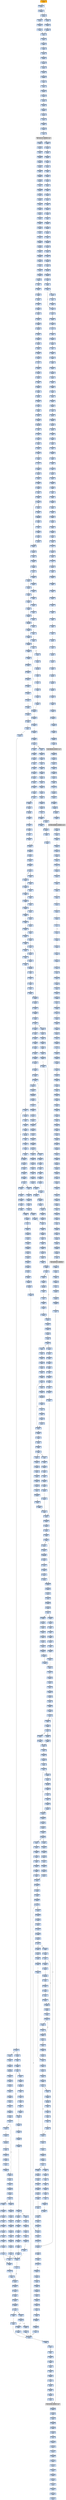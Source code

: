 strict digraph G {
	graph [bgcolor=transparent,
		name=G
	];
	node [color=lightsteelblue,
		fillcolor=lightsteelblue,
		shape=rectangle,
		style=filled
	];
	"0x002f0505"	[label="0x002f0505
movl"];
	"0x002f0507"	[label="0x002f0507
movl"];
	"0x002f0505" -> "0x002f0507"	[color="#000000"];
	"0x002f02a2"	[label="0x002f02a2
movl"];
	"0x002f02a4"	[label="0x002f02a4
movl"];
	"0x002f02a2" -> "0x002f02a4"	[color="#000000"];
	"0x00424c99"	[label="0x00424c99
pushl"];
	"0x00424c9a"	[label="0x00424c9a
pushl"];
	"0x00424c99" -> "0x00424c9a"	[color="#000000"];
	"0x002f006e"	[label="0x002f006e
repz"];
	"0x002f0070"	[label="0x002f0070
movl"];
	"0x002f006e" -> "0x002f0070"	[color="#000000"];
	"0x002f00d7"	[label="0x002f00d7
movl"];
	"0x002f00d9"	[label="0x002f00d9
movl"];
	"0x002f00d7" -> "0x002f00d9"	[color="#000000"];
	"0x002f06f5"	[label="0x002f06f5
movl"];
	"0x002f06f7"	[label="0x002f06f7
subl"];
	"0x002f06f5" -> "0x002f06f7"	[color="#000000"];
	"0x002f0448"	[label="0x002f0448
subl"];
	"0x002f044b"	[label="0x002f044b
subl"];
	"0x002f0448" -> "0x002f044b"	[color="#000000"];
	"0x002f0083"	[label="0x002f0083
movl"];
	"0x002f0086"	[label="0x002f0086
movzbl"];
	"0x002f0083" -> "0x002f0086"	[color="#000000"];
	"0x002f059e"	[label="0x002f059e
subl"];
	"0x002f05a0"	[label="0x002f05a0
movl"];
	"0x002f059e" -> "0x002f05a0"	[color="#000000"];
	"0x002f03df"	[label="0x002f03df
shrl"];
	"0x002f03e2"	[label="0x002f03e2
subl"];
	"0x002f03df" -> "0x002f03e2"	[color="#000000"];
	"0x002f0361"	[label="0x002f0361
cmpl"];
	"0x002f0367"	[label="0x002f0367
jae"];
	"0x002f0361" -> "0x002f0367"	[color="#000000"];
	"0x002f00a8"	[label="0x002f00a8
andl"];
	"0x002f00ab"	[label="0x002f00ab
movl"];
	"0x002f00a8" -> "0x002f00ab"	[color="#000000"];
	"0x002f077e"	[label="0x002f077e
movl"];
	"0x002f0783"	[label="0x002f0783
subl"];
	"0x002f077e" -> "0x002f0783"	[color="#000000"];
	"0x002f071a"	[label="0x002f071a
shll"];
	"0x002f071d"	[label="0x002f071d
incl"];
	"0x002f071a" -> "0x002f071d"	[color="#000000"];
	"0x002f07d9"	[label="0x002f07d9
incl"];
	"0x002f07da"	[label="0x002f07da
cmpl"];
	"0x002f07d9" -> "0x002f07da"	[color="#000000"];
	"0x002f03f2"	[label="0x002f03f2
shrl"];
	"0x002f03f5"	[label="0x002f03f5
subl"];
	"0x002f03f2" -> "0x002f03f5"	[color="#000000"];
	"0x002f008c"	[label="0x002f008c
orl"];
	"0x002f008e"	[label="0x002f008e
incl"];
	"0x002f008c" -> "0x002f008e"	[color="#000000"];
	"0x00424cf4"	[label="0x00424cf4
addl"];
	"0x00424cf7"	[label="0x00424cf7
subl"];
	"0x00424cf4" -> "0x00424cf7"	[color="#000000"];
	"0x00424ba2"	[label="0x00424ba2
movsb"];
	"0x00424ba3"	[label="0x00424ba3
movb"];
	"0x00424ba2" -> "0x00424ba3"	[color="#000000"];
	"0x00424cd5"	[label="0x00424cd5
movl"];
	"0x00424cd8"	[label="0x00424cd8
addl"];
	"0x00424cd5" -> "0x00424cd8"	[color="#000000"];
	"0x002f0243"	[label="0x002f0243
movb"];
	"0x002f0246"	[label="0x002f0246
jnl"];
	"0x002f0243" -> "0x002f0246"	[color="#000000"];
	"0x00424d10"	[label="0x00424d10
jmp"];
	"0x00424d1e"	[label="0x00424d1e
movl"];
	"0x00424d10" -> "0x00424d1e"	[color="#000000"];
	"0x002f0043"	[label="0x002f0043
decl"];
	"0x002f0044"	[label="0x002f0044
decl"];
	"0x002f0043" -> "0x002f0044"	[color="#000000"];
	"0x002f00fa"	[label="0x002f00fa
movzbl"];
	"0x002f00fe"	[label="0x002f00fe
movl"];
	"0x002f00fa" -> "0x002f00fe"	[color="#000000"];
	"0x002f048e"	[label="0x002f048e
jae"];
	"0x002f04a5"	[label="0x002f04a5
subl"];
	"0x002f048e" -> "0x002f04a5"	[color="#000000",
		label=T];
	"0x002f0490"	[label="0x002f0490
movl"];
	"0x002f048e" -> "0x002f0490"	[color="#000000",
		label=F];
	"0x002f07a3"	[label="0x002f07a3
movl"];
	"0x002f07a6"	[label="0x002f07a6
leal"];
	"0x002f07a3" -> "0x002f07a6"	[color="#000000"];
	"0x002f01d2"	[label="0x002f01d2
movl"];
	"0x002f01d5"	[label="0x002f01d5
leal"];
	"0x002f01d2" -> "0x002f01d5"	[color="#000000"];
	"0x002f041e"	[label="0x002f041e
incl"];
	"0x002f0421"	[label="0x002f0421
movl"];
	"0x002f041e" -> "0x002f0421"	[color="#000000"];
	"0x002f0398"	[label="0x002f0398
subl"];
	"0x002f039a"	[label="0x002f039a
shrl"];
	"0x002f0398" -> "0x002f039a"	[color="#000000"];
	"0x002f0638"	[label="0x002f0638
xorl"];
	"0x002f063a"	[label="0x002f063a
incl"];
	"0x002f0638" -> "0x002f063a"	[color="#000000"];
	"0x002f00e4"	[label="0x002f00e4
jae"];
	"0x002f0269"	[label="0x002f0269
subl"];
	"0x002f00e4" -> "0x002f0269"	[color="#000000",
		label=T];
	"0x002f00ea"	[label="0x002f00ea
movl"];
	"0x002f00e4" -> "0x002f00ea"	[color="#000000",
		label=F];
	"0x002f0607"	[label="0x002f0607
addl"];
	"0x002f0609"	[label="0x002f0609
movl"];
	"0x002f0607" -> "0x002f0609"	[color="#000000"];
	"0x002f0777"	[label="0x002f0777
cmpl"];
	"0x002f077a"	[label="0x002f077a
jae"];
	"0x002f0777" -> "0x002f077a"	[color="#000000"];
	"0x002f079e"	[label="0x002f079e
subl"];
	"0x002f07a0"	[label="0x002f07a0
orl"];
	"0x002f079e" -> "0x002f07a0"	[color="#000000"];
	"0x002f0452"	[label="0x002f0452
subl"];
	"0x002f0454"	[label="0x002f0454
movl"];
	"0x002f0452" -> "0x002f0454"	[color="#000000"];
	"0x002f097c"	[label="0x002f097c
stosl"];
	"0x002f097d"	[label="0x002f097d
lodsl"];
	"0x002f097c" -> "0x002f097d"	[color="#000000"];
	"0x002f06bd"	[label="0x002f06bd
subl"];
	"0x002f06bf"	[label="0x002f06bf
movl"];
	"0x002f06bd" -> "0x002f06bf"	[color="#000000"];
	"0x002f00a1"	[label="0x002f00a1
leave"];
	"0x002f00a2"	[label="0x002f00a2
ret"];
	"0x002f00a1" -> "0x002f00a2"	[color="#000000"];
	"0x002f003a"	[label="0x002f003a
addl"];
	"0x002f003c"	[label="0x002f003c
movl"];
	"0x002f003a" -> "0x002f003c"	[color="#000000"];
	"0x002f05a2"	[label="0x002f05a2
shrl"];
	"0x002f05a5"	[label="0x002f05a5
subl"];
	"0x002f05a2" -> "0x002f05a5"	[color="#000000"];
	"0x002f0727"	[label="0x002f0727
cmpl"];
	"0x002f072a"	[label="0x002f072a
jb"];
	"0x002f0727" -> "0x002f072a"	[color="#000000"];
	"0x002f0aa3"	[label="0x002f0aa3
movl"];
	"0x002f0aa5"	[label="0x002f0aa5
cmpl"];
	"0x002f0aa3" -> "0x002f0aa5"	[color="#000000"];
	"0x002f01a1"	[label="0x002f01a1
testl"];
	"0x002f01a3"	[label="0x002f01a3
jne"];
	"0x002f01a1" -> "0x002f01a3"	[color="#000000"];
	"0x002f02e9"	[label="0x002f02e9
addl"];
	"0x002f02ef"	[label="0x002f02ef
jmp"];
	"0x002f02e9" -> "0x002f02ef"	[color="#000000"];
	"0x00424cc9"	[label="0x00424cc9
movl"];
	"0x00424ccb"	[label="0x00424ccb
movl"];
	"0x00424cc9" -> "0x00424ccb"	[color="#000000"];
	"0x002f0331"	[label="0x002f0331
shrl"];
	"0x002f0334"	[label="0x002f0334
imull"];
	"0x002f0331" -> "0x002f0334"	[color="#000000"];
	"0x002f0b38"	[label="0x002f0b38
pushl"];
	"0x002f0b39"	[label="0x002f0b39
pushl"];
	"0x002f0b38" -> "0x002f0b39"	[color="#000000"];
	"0x002f0297"	[label="0x002f0297
orl"];
	"0x002f0299"	[label="0x002f0299
shll"];
	"0x002f0297" -> "0x002f0299"	[color="#000000"];
	"0x002f011f"	[label="0x002f011f
cmpl"];
	"0x002f0123"	[label="0x002f0123
leal"];
	"0x002f011f" -> "0x002f0123"	[color="#000000"];
	"0x002f06d0"	[label="0x002f06d0
jne"];
	"0x002f06d2"	[label="0x002f06d2
subl"];
	"0x002f06d0" -> "0x002f06d2"	[color="#000000",
		label=F];
	"0x002f014c"	[label="0x002f014c
andl"];
	"0x002f0152"	[label="0x002f0152
leal"];
	"0x002f014c" -> "0x002f0152"	[color="#000000"];
	"0x002f053e"	[label="0x002f053e
movl"];
	"0x002f0540"	[label="0x002f0540
shrl"];
	"0x002f053e" -> "0x002f0540"	[color="#000000"];
	"0x002f0652"	[label="0x002f0652
cmpl"];
	"0x002f0656"	[label="0x002f0656
jnl"];
	"0x002f0652" -> "0x002f0656"	[color="#000000"];
	"0x002f029f"	[label="0x002f029f
movl"];
	"0x002f029f" -> "0x002f02a2"	[color="#000000"];
	"0x002f0456"	[label="0x002f0456
movl"];
	"0x002f0454" -> "0x002f0456"	[color="#000000"];
	"0x002f039d"	[label="0x002f039d
addl"];
	"0x002f039a" -> "0x002f039d"	[color="#000000"];
	"0x002f07f7"	[label="0x002f07f7
jmp"];
	"0x002f009c"	[label="0x002f009c
xorl"];
	"0x002f07f7" -> "0x002f009c"	[color="#000000"];
	"0x002f0b2d"	[label="0x002f0b2d
xorl"];
	"0x002f0b2f"	[label="0x002f0b2f
addl"];
	"0x002f0b2d" -> "0x002f0b2f"	[color="#000000"];
	"0x002f07de"	[label="0x002f07de
movb"];
	"0x002f07e1"	[label="0x002f07e1
movl"];
	"0x002f07de" -> "0x002f07e1"	[color="#000000"];
	"0x002f05c0"	[label="0x002f05c0
movl"];
	"0x002f05c3"	[label="0x002f05c3
movl"];
	"0x002f05c0" -> "0x002f05c3"	[color="#000000"];
	"0x002f05d1"	[label="0x002f05d1
movl"];
	"0x002f05d4"	[label="0x002f05d4
movl"];
	"0x002f05d1" -> "0x002f05d4"	[color="#000000"];
	"0x002f0afe"	[label="0x002f0afe
movl"];
	"0x002f0b00"	[label="0x002f0b00
addl"];
	"0x002f0afe" -> "0x002f0b00"	[color="#000000"];
	"0x002f0964"	[label="0x002f0964
subl"];
	"0x002f0966"	[label="0x002f0966
cld"];
	"0x002f0964" -> "0x002f0966"	[color="#000000"];
	"0x00424c3b"	[label="0x00424c3b
popa"];
	"0x00424c3c"	[label="0x00424c3c
ret"];
	"0x00424c3b" -> "0x00424c3c"	[color="#000000"];
	"0x002f0257"	[label="0x002f0257
subl"];
	"0x002f025b"	[label="0x002f025b
jmp"];
	"0x002f0257" -> "0x002f025b"	[color="#000000"];
	"0x002f03db"	[label="0x002f03db
subl"];
	"0x002f03dd"	[label="0x002f03dd
movl"];
	"0x002f03db" -> "0x002f03dd"	[color="#000000"];
	"0x002f09ab"	[label="0x002f09ab
leal"];
	"0x002f09b1"	[label="0x002f09b1
pushl"];
	"0x002f09ab" -> "0x002f09b1"	[color="#000000"];
	"0x002f12d4"	[label="0x002f12d4
popl"];
	"0x002f12d5"	[label="0x002f12d5
subl"];
	"0x002f12d4" -> "0x002f12d5"	[color="#000000"];
	"0x002f02e6"	[label="0x002f02e6
movl"];
	"0x002f02e6" -> "0x002f02e9"	[color="#000000"];
	"0x002f0af6"	[label="0x002f0af6
addl"];
	"0x002f0af8"	[label="0x002f0af8
popl"];
	"0x002f0af6" -> "0x002f0af8"	[color="#000000"];
	"0x002f098d"	[label="0x002f098d
movl"];
	"0x002f0992"	[label="0x002f0992
addl"];
	"0x002f098d" -> "0x002f0992"	[color="#000000"];
	"0x002f00e1"	[label="0x002f00e1
cmpl"];
	"0x002f00e1" -> "0x002f00e4"	[color="#000000"];
	"0x002f05eb"	[label="0x002f05eb
movl"];
	"0x002f05ee"	[label="0x002f05ee
movl"];
	"0x002f05eb" -> "0x002f05ee"	[color="#000000"];
	"0x002f05e5"	[label="0x002f05e5
movl"];
	"0x002f05e8"	[label="0x002f05e8
movl"];
	"0x002f05e5" -> "0x002f05e8"	[color="#000000"];
	"0x002f0799"	[label="0x002f0799
subl"];
	"0x002f079b"	[label="0x002f079b
movl"];
	"0x002f0799" -> "0x002f079b"	[color="#000000"];
	"0x002f037c"	[label="0x002f037c
incl"];
	"0x002f037f"	[label="0x002f037f
movl"];
	"0x002f037c" -> "0x002f037f"	[color="#000000"];
	"0x002f0796"	[label="0x002f0796
shrl"];
	"0x002f0796" -> "0x002f0799"	[color="#000000"];
	"0x002f0169"	[label="0x002f0169
movl"];
	"0x002f016c"	[label="0x002f016c
movzbl"];
	"0x002f0169" -> "0x002f016c"	[color="#000000"];
	"0x002f0276"	[label="0x002f0276
subl"];
	"0x002f0278"	[label="0x002f0278
movl"];
	"0x002f0276" -> "0x002f0278"	[color="#000000"];
	"0x002f1076"	[label="0x002f1076
cmpl"];
	"0x002f1079"	[label="0x002f1079
jne"];
	"0x002f1076" -> "0x002f1079"	[color="#000000"];
	"0x002f0684"	[label="0x002f0684
shll"];
	"0x002f0687"	[label="0x002f0687
orl"];
	"0x002f0684" -> "0x002f0687"	[color="#000000"];
	"0x002f118b"	[label="0x002f118b
popl"];
	"0x002f118c"	[label="0x002f118c
testl"];
	"0x002f118b" -> "0x002f118c"	[color="#000000"];
	"0x00424ca6"	[label="0x00424ca6
movl"];
	"0x00424ca8"	[label="0x00424ca8
pushl"];
	"0x00424ca6" -> "0x00424ca8"	[color="#000000"];
	"0x002f0989"	[label="0x002f0989
testl"];
	"0x002f098b"	[label="0x002f098b
je"];
	"0x002f0989" -> "0x002f098b"	[color="#000000"];
	"0x002f0791"	[label="0x002f0791
subl"];
	"0x002f0794"	[label="0x002f0794
movl"];
	"0x002f0791" -> "0x002f0794"	[color="#000000"];
	"0x002f02a9"	[label="0x002f02a9
imull"];
	"0x002f02ac"	[label="0x002f02ac
cmpl"];
	"0x002f02a9" -> "0x002f02ac"	[color="#000000"];
	"0x002f06e0"	[label="0x002f06e0
movl"];
	"0x002f06e2"	[label="0x002f06e2
sarl"];
	"0x002f06e0" -> "0x002f06e2"	[color="#000000"];
	"0x002f11a2"	[label="0x002f11a2
popl"];
	"0x002f11a3"	[label="0x002f11a3
popl"];
	"0x002f11a2" -> "0x002f11a3"	[color="#000000"];
	"0x002f0236"	[label="0x002f0236
movl"];
	"0x002f0239"	[label="0x002f0239
incl"];
	"0x002f0236" -> "0x002f0239"	[color="#000000"];
	"0x002f04e7"	[label="0x002f04e7
cmpl"];
	"0x002f02ef" -> "0x002f04e7"	[color="#000000"];
	"0x002f12fe"	[label="0x002f12fe
pushl"];
	"0x002f12ff"	[label="0x002f12ff
call"];
	"0x002f12fe" -> "0x002f12ff"	[color="#000000"];
	"0x002f0871"	[label="0x002f0871
pushl"];
	"0x002f0873"	[label="0x002f0873
pushl"];
	"0x002f0871" -> "0x002f0873"	[color="#000000"];
	"0x002f01f0"	[label="0x002f01f0
incl"];
	"0x002f01f3"	[label="0x002f01f3
movl"];
	"0x002f01f0" -> "0x002f01f3"	[color="#000000"];
	"0x002f04b9"	[label="0x002f04b9
movl"];
	"0x002f04bc"	[label="0x002f04bc
movl"];
	"0x002f04b9" -> "0x002f04bc"	[color="#000000"];
	"0x002f049c"	[label="0x002f049c
addl"];
	"0x002f049e"	[label="0x002f049e
movl"];
	"0x002f049c" -> "0x002f049e"	[color="#000000"];
	"0x002f0492"	[label="0x002f0492
movl"];
	"0x002f0497"	[label="0x002f0497
subl"];
	"0x002f0492" -> "0x002f0497"	[color="#000000"];
	"0x002f0697"	[label="0x002f0697
shrl"];
	"0x002f069a"	[label="0x002f069a
imull"];
	"0x002f0697" -> "0x002f069a"	[color="#000000"];
	"0x002f0a21"	[label="0x002f0a21
testl"];
	"0x002f0a23"	[label="0x002f0a23
je"];
	"0x002f0a21" -> "0x002f0a23"	[color="#000000"];
	"0x002f0acf"	[label="0x002f0acf
call"];
	"0x002f12c6"	[label="0x002f12c6
pushl"];
	"0x002f0acf" -> "0x002f12c6"	[color="#000000"];
	"0x002f0057"	[label="0x002f0057
movl"];
	"0x002f005a"	[label="0x002f005a
movl"];
	"0x002f0057" -> "0x002f005a"	[color="#000000"];
	"0x002f0733"	[label="0x002f0733
jne"];
	"0x002f0735"	[label="0x002f0735
leal"];
	"0x002f0733" -> "0x002f0735"	[color="#000000",
		label=F];
	"0x002f0b3c"	[label="0x002f0b3c
call"];
	GETPROCADDRESS_KERNEL32_DLL	[color=lightgrey,
		fillcolor=lightgrey,
		label="GETPROCADDRESS_KERNEL32_DLL
GETPROCADDRESS-KERNEL32-DLL"];
	"0x002f0b3c" -> GETPROCADDRESS_KERNEL32_DLL	[color="#000000"];
	"0x00424cbe"	[label="0x00424cbe
movl"];
	"0x00424cc0"	[label="0x00424cc0
pushl"];
	"0x00424cbe" -> "0x00424cc0"	[color="#000000"];
	"0x002f073b"	[label="0x002f073b
shll"];
	"0x002f073e"	[label="0x002f073e
movl"];
	"0x002f073b" -> "0x002f073e"	[color="#000000"];
	"0x002f077c"	[label="0x002f077c
movl"];
	"0x002f077c" -> "0x002f077e"	[color="#000000"];
	"0x002f11a0"	[label="0x002f11a0
xorl"];
	"0x002f11a0" -> "0x002f11a2"	[color="#000000"];
	"0x00424d23"	[label="0x00424d23
popl"];
	"0x00424d24"	[label="0x00424d24
popl"];
	"0x00424d23" -> "0x00424d24"	[color="#000000"];
	"0x002f063b"	[label="0x002f063b
movl"];
	"0x002f063d"	[label="0x002f063d
shll"];
	"0x002f063b" -> "0x002f063d"	[color="#000000"];
	"0x002f01b7"	[label="0x002f01b7
movl"];
	"0x002f01ba"	[label="0x002f01ba
movl"];
	"0x002f01b7" -> "0x002f01ba"	[color="#000000"];
	"0x002f0035"	[label="0x002f0035
shll"];
	"0x002f0037"	[label="0x002f0037
movl"];
	"0x002f0035" -> "0x002f0037"	[color="#000000"];
	"0x002f04b6"	[label="0x002f04b6
movl"];
	"0x002f04b6" -> "0x002f04b9"	[color="#000000"];
	"0x002f0211"	[label="0x002f0211
addl"];
	"0x002f0213"	[label="0x002f0213
movl"];
	"0x002f0211" -> "0x002f0213"	[color="#000000"];
	"0x002f01df"	[label="0x002f01df
movl"];
	"0x002f01e2"	[label="0x002f01e2
movl"];
	"0x002f01df" -> "0x002f01e2"	[color="#000000"];
	"0x002f12c1"	[label="0x002f12c1
popl"];
	"0x002f12c2"	[label="0x002f12c2
leave"];
	"0x002f12c1" -> "0x002f12c2"	[color="#000000"];
	"0x002f0785"	[label="0x002f0785
shrl"];
	"0x002f0783" -> "0x002f0785"	[color="#000000"];
	"0x002f0051"	[label="0x002f0051
movl"];
	"0x002f0054"	[label="0x002f0054
movl"];
	"0x002f0051" -> "0x002f0054"	[color="#000000"];
	"0x002f0747"	[label="0x002f0747
incl"];
	"0x002f0748"	[label="0x002f0748
movl"];
	"0x002f0747" -> "0x002f0748"	[color="#000000"];
	"0x002f0969"	[label="0x002f0969
movl"];
	"0x002f096c"	[label="0x002f096c
movl"];
	"0x002f0969" -> "0x002f096c"	[color="#000000"];
	"0x002f0525"	[label="0x002f0525
movl"];
	"0x002f0527"	[label="0x002f0527
leal"];
	"0x002f0525" -> "0x002f0527"	[color="#000000"];
	"0x002f02c3"	[label="0x002f02c3
movl"];
	"0x002f02c6"	[label="0x002f02c6
movl"];
	"0x002f02c3" -> "0x002f02c6"	[color="#000000"];
	"0x002f072f"	[label="0x002f072f
orl"];
	"0x002f0732"	[label="0x002f0732
decl"];
	"0x002f072f" -> "0x002f0732"	[color="#000000"];
	"0x002f060c"	[label="0x002f060c
shll"];
	"0x002f060f"	[label="0x002f060f
movl"];
	"0x002f060c" -> "0x002f060f"	[color="#000000"];
	"0x00424be1"	[label="0x00424be1
lodsb"];
	"0x00424be2"	[label="0x00424be2
shrl"];
	"0x00424be1" -> "0x00424be2"	[color="#000000"];
	"0x002f05fb"	[label="0x002f05fb
movl"];
	"0x002f05fd"	[label="0x002f05fd
movl"];
	"0x002f05fb" -> "0x002f05fd"	[color="#000000"];
	"0x002f029c"	[label="0x002f029c
incl"];
	"0x002f029c" -> "0x002f029f"	[color="#000000"];
	"0x002f02df"	[label="0x002f02df
movl"];
	"0x002f02df" -> "0x002f02e6"	[color="#000000"];
	"0x002f00b9"	[label="0x002f00b9
cmpl"];
	"0x002f00be"	[label="0x002f00be
jae"];
	"0x002f00b9" -> "0x002f00be"	[color="#000000"];
	"0x002f12cf"	[label="0x002f12cf
call"];
	"0x002f12cf" -> "0x002f12d4"	[color="#000000"];
	"0x002f03b3"	[label="0x002f03b3
cmpl"];
	"0x002f03b7"	[label="0x002f03b7
setge"];
	"0x002f03b3" -> "0x002f03b7"	[color="#000000"];
	"0x0040214c"	[label="0x0040214c
xorl"];
	"0x0040214e"	[label="0x0040214e
movl"];
	"0x0040214c" -> "0x0040214e"	[color="#000000"];
	"0x002f0340"	[label="0x002f0340
movl"];
	"0x002f0345"	[label="0x002f0345
subl"];
	"0x002f0340" -> "0x002f0345"	[color="#000000"];
	"0x002f02ba"	[label="0x002f02ba
shrl"];
	"0x002f02bd"	[label="0x002f02bd
addl"];
	"0x002f02ba" -> "0x002f02bd"	[color="#000000"];
	"0x00424b94"	[label="0x00424b94
pusha"];
	"0x00424b95"	[label="0x00424b95
movl"];
	"0x00424b94" -> "0x00424b95"	[color="#000000"];
	"0x002f0732" -> "0x002f0733"	[color="#000000"];
	"0x002f078a"	[label="0x002f078a
movl"];
	"0x002f078d"	[label="0x002f078d
addl"];
	"0x002f078a" -> "0x002f078d"	[color="#000000"];
	"0x002f0679"	[label="0x002f0679
jae"];
	"0x002f0692"	[label="0x002f0692
movl"];
	"0x002f0679" -> "0x002f0692"	[color="#000000",
		label=T];
	"0x002f067b"	[label="0x002f067b
movl"];
	"0x002f0679" -> "0x002f067b"	[color="#000000",
		label=F];
	"0x00402142"	[label="0x00402142
pushl"];
	"0x00402147"	[label="0x00402147
movl"];
	"0x00402142" -> "0x00402147"	[color="#000000"];
	"0x002f0468"	[label="0x002f0468
jae"];
	"0x002f0481"	[label="0x002f0481
movl"];
	"0x002f0468" -> "0x002f0481"	[color="#000000",
		label=T];
	"0x002f046a"	[label="0x002f046a
movl"];
	"0x002f0468" -> "0x002f046a"	[color="#000000",
		label=F];
	"0x002f0193"	[label="0x002f0193
subl"];
	"0x002f0195"	[label="0x002f0195
shrl"];
	"0x002f0193" -> "0x002f0195"	[color="#000000"];
	"0x002f09a3"	[label="0x002f09a3
addl"];
	"0x002f09a5"	[label="0x002f09a5
addl"];
	"0x002f09a3" -> "0x002f09a5"	[color="#000000"];
	"0x002f052b"	[label="0x002f052b
xorl"];
	"0x002f0527" -> "0x002f052b"	[color="#000000"];
	"0x002f0ac0"	[label="0x002f0ac0
movl"];
	"0x002f0ac2"	[label="0x002f0ac2
nop"];
	"0x002f0ac0" -> "0x002f0ac2"	[color="#000000"];
	"0x002f02d4"	[label="0x002f02d4
movl"];
	"0x002f02d7"	[label="0x002f02d7
jnl"];
	"0x002f02d4" -> "0x002f02d7"	[color="#000000"];
	"0x00424cfc"	[label="0x00424cfc
movl"];
	"0x00424cff"	[label="0x00424cff
movl"];
	"0x00424cfc" -> "0x00424cff"	[color="#000000"];
	"0x002f086c"	[label="0x002f086c
pushl"];
	"0x002f086c" -> "0x002f0871"	[color="#000000"];
	"0x002f017a"	[label="0x002f017a
movl"];
	"0x002f017d"	[label="0x002f017d
movl"];
	"0x002f017a" -> "0x002f017d"	[color="#000000"];
	"0x002f0483"	[label="0x002f0483
movl"];
	"0x002f0481" -> "0x002f0483"	[color="#000000"];
	"0x002f00b1"	[label="0x002f00b1
shll"];
	"0x002f00b4"	[label="0x002f00b4
addl"];
	"0x002f00b1" -> "0x002f00b4"	[color="#000000"];
	"0x002f0573"	[label="0x002f0573
jae"];
	"0x002f059b"	[label="0x002f059b
subl"];
	"0x002f0573" -> "0x002f059b"	[color="#000000",
		label=T];
	"0x002f0575"	[label="0x002f0575
movl"];
	"0x002f0573" -> "0x002f0575"	[color="#000000",
		label=F];
	"0x002f0073"	[label="0x002f0073
andl"];
	"0x002f0077"	[label="0x002f0077
pushl"];
	"0x002f0073" -> "0x002f0077"	[color="#000000"];
	"0x002f0382"	[label="0x002f0382
movl"];
	"0x002f037f" -> "0x002f0382"	[color="#000000"];
	"0x002f055f"	[label="0x002f055f
incl"];
	"0x002f0562"	[label="0x002f0562
movl"];
	"0x002f055f" -> "0x002f0562"	[color="#000000"];
	"0x002f00c9"	[label="0x002f00c9
shll"];
	"0x002f00cc"	[label="0x002f00cc
orl"];
	"0x002f00c9" -> "0x002f00cc"	[color="#000000"];
	"0x002f054e"	[label="0x002f054e
movl"];
	"0x002f0551"	[label="0x002f0551
movl"];
	"0x002f054e" -> "0x002f0551"	[color="#000000"];
	"0x002f10a5"	[label="0x002f10a5
popl"];
	"0x002f10a6"	[label="0x002f10a6
leave"];
	"0x002f10a5" -> "0x002f10a6"	[color="#000000"];
	"0x002f0acd"	[label="0x002f0acd
nop"];
	"0x002f0ace"	[label="0x002f0ace
pushl"];
	"0x002f0acd" -> "0x002f0ace"	[color="#000000"];
	"0x002f01e5"	[label="0x002f01e5
movzbl"];
	"0x002f01e2" -> "0x002f01e5"	[color="#000000"];
	"0x002f0ac9"	[label="0x002f0ac9
nop"];
	"0x002f0aca"	[label="0x002f0aca
nop"];
	"0x002f0ac9" -> "0x002f0aca"	[color="#000000"];
	"0x002f12de"	[label="0x002f12de
movl"];
	"0x002f12e1"	[label="0x002f12e1
addl"];
	"0x002f12de" -> "0x002f12e1"	[color="#000000"];
	"0x00402139"	[label="0x00402139
movl"];
	"0x0040213b"	[label="0x0040213b
pushl"];
	"0x00402139" -> "0x0040213b"	[color="#000000"];
	"0x002f075b"	[label="0x002f075b
movzbl"];
	"0x002f075e"	[label="0x002f075e
shll"];
	"0x002f075b" -> "0x002f075e"	[color="#000000"];
	"0x002f0b0b"	[label="0x002f0b0b
popl"];
	"0x002f0b0c"	[label="0x002f0b0c
subl"];
	"0x002f0b0b" -> "0x002f0b0c"	[color="#000000"];
	"0x002f0876"	[label="0x002f0876
call"];
	VIRTUALFREE_KERNEL32_DLL	[color=lightgrey,
		fillcolor=lightgrey,
		label="VIRTUALFREE_KERNEL32_DLL
VIRTUALFREE-KERNEL32-DLL"];
	"0x002f0876" -> VIRTUALFREE_KERNEL32_DLL	[color="#000000"];
	"0x002f0948"	[label="0x002f0948
pushl"];
	"0x002f0949"	[label="0x002f0949
pushl"];
	"0x002f0948" -> "0x002f0949"	[color="#000000"];
	"0x002f01d8"	[label="0x002f01d8
cmpl"];
	"0x002f01d5" -> "0x002f01d8"	[color="#000000"];
	"0x002f0b39" -> "0x002f0b3c"	[color="#000000"];
	"0x002f00a0"	[label="0x002f00a0
popl"];
	"0x002f00a0" -> "0x002f00a1"	[color="#000000"];
	"0x002f056d"	[label="0x002f056d
imull"];
	"0x002f0570"	[label="0x002f0570
cmpl"];
	"0x002f056d" -> "0x002f0570"	[color="#000000"];
	"0x002f03c4"	[label="0x002f03c4
subl"];
	"0x002f03c7"	[label="0x002f03c7
incl"];
	"0x002f03c4" -> "0x002f03c7"	[color="#000000"];
	"0x002f076c"	[label="0x002f076c
movl"];
	"0x002f076f"	[label="0x002f076f
movl"];
	"0x002f076c" -> "0x002f076f"	[color="#000000"];
	"0x002f0060"	[label="0x002f0060
movl"];
	"0x002f0063"	[label="0x002f0063
je"];
	"0x002f0060" -> "0x002f0063"	[color="#000000"];
	"0x002f02f9"	[label="0x002f02f9
movl"];
	"0x002f02fb"	[label="0x002f02fb
shrl"];
	"0x002f02f9" -> "0x002f02fb"	[color="#000000"];
	"0x002f0164"	[label="0x002f0164
jae"];
	"0x002f0166"	[label="0x002f0166
movl"];
	"0x002f0164" -> "0x002f0166"	[color="#000000",
		label=F];
	"0x002f0164" -> "0x002f017d"	[color="#000000",
		label=T];
	"0x002f05dd"	[label="0x002f05dd
orl"];
	"0x002f05df"	[label="0x002f05df
shll"];
	"0x002f05dd" -> "0x002f05df"	[color="#000000"];
	"0x002f0689"	[label="0x002f0689
shll"];
	"0x002f068c"	[label="0x002f068c
incl"];
	"0x002f0689" -> "0x002f068c"	[color="#000000"];
	"0x002f05a7"	[label="0x002f05a7
movl"];
	"0x002f05aa"	[label="0x002f05aa
addl"];
	"0x002f05a7" -> "0x002f05aa"	[color="#000000"];
	"0x002f03ba"	[label="0x002f03ba
leal"];
	"0x002f03be"	[label="0x002f03be
movl"];
	"0x002f03ba" -> "0x002f03be"	[color="#000000"];
	"0x002f063a" -> "0x002f063b"	[color="#000000"];
	"0x002f053c"	[label="0x002f053c
subl"];
	"0x002f053c" -> "0x002f053e"	[color="#000000"];
	"0x002f0b17"	[label="0x002f0b17
addl"];
	"0x002f0b19"	[label="0x002f0b19
pushl"];
	"0x002f0b17" -> "0x002f0b19"	[color="#000000"];
	"0x002f043a"	[label="0x002f043a
subl"];
	"0x002f043c"	[label="0x002f043c
shrl"];
	"0x002f043a" -> "0x002f043c"	[color="#000000"];
	"0x002f06eb"	[label="0x002f06eb
cmpl"];
	"0x002f06ee"	[label="0x002f06ee
movl"];
	"0x002f06eb" -> "0x002f06ee"	[color="#000000"];
	"0x002f05f9"	[label="0x002f05f9
jae"];
	"0x002f05f9" -> "0x002f05fb"	[color="#000000",
		label=F];
	"0x002f0614"	[label="0x002f0614
subl"];
	"0x002f05f9" -> "0x002f0614"	[color="#000000",
		label=T];
	"0x002f0641"	[label="0x002f0641
addl"];
	"0x002f0644"	[label="0x002f0644
cmpl"];
	"0x002f0641" -> "0x002f0644"	[color="#000000"];
	"0x002f0024"	[label="0x002f0024
pushl"];
	"0x002f0025"	[label="0x002f0025
pushl"];
	"0x002f0024" -> "0x002f0025"	[color="#000000"];
	"0x002f0674"	[label="0x002f0674
cmpl"];
	"0x002f0674" -> "0x002f0679"	[color="#000000"];
	"0x002f1158"	[label="0x002f1158
testl"];
	"0x002f115a"	[label="0x002f115a
je"];
	"0x002f1158" -> "0x002f115a"	[color="#000000"];
	"0x002f02b1"	[label="0x002f02b1
movl"];
	"0x002f02b3"	[label="0x002f02b3
movl"];
	"0x002f02b1" -> "0x002f02b3"	[color="#000000"];
	"0x002f0111"	[label="0x002f0111
shll"];
	"0x002f0113"	[label="0x002f0113
movl"];
	"0x002f0111" -> "0x002f0113"	[color="#000000"];
	"0x002f0856"	[label="0x002f0856
leal"];
	"0x002f0859"	[label="0x002f0859
pushl"];
	"0x002f0856" -> "0x002f0859"	[color="#000000"];
	"0x002f0b20"	[label="0x002f0b20
movl"];
	"0x002f0b23"	[label="0x002f0b23
movl"];
	"0x002f0b20" -> "0x002f0b23"	[color="#000000"];
	"0x002f06a9"	[label="0x002f06a9
subl"];
	"0x002f06ab"	[label="0x002f06ab
shrl"];
	"0x002f06a9" -> "0x002f06ab"	[color="#000000"];
	"0x002f096f"	[label="0x002f096f
addl"];
	"0x002f096c" -> "0x002f096f"	[color="#000000"];
	"0x002f01c2"	[label="0x002f01c2
je"];
	"0x002f022b"	[label="0x002f022b
cmpl"];
	"0x002f01c2" -> "0x002f022b"	[color="#000000",
		label=T];
	"0x002f01c4"	[label="0x002f01c4
cmpl"];
	"0x002f01c2" -> "0x002f01c4"	[color="#000000",
		label=F];
	"0x002f064e"	[label="0x002f064e
addl"];
	"0x002f064e" -> "0x002f0652"	[color="#000000"];
	"0x002f0589"	[label="0x002f0589
leal"];
	"0x002f0590"	[label="0x002f0590
pushl"];
	"0x002f0589" -> "0x002f0590"	[color="#000000"];
	"0x002f0187"	[label="0x002f0187
cmpl"];
	"0x002f018a"	[label="0x002f018a
jae"];
	"0x002f0187" -> "0x002f018a"	[color="#000000"];
	"0x002f04af"	[label="0x002f04af
subl"];
	"0x002f04b1"	[label="0x002f04b1
movl"];
	"0x002f04af" -> "0x002f04b1"	[color="#000000"];
	"0x00402138"	[color=lightgrey,
		fillcolor=orange,
		label="0x00402138
pushl"];
	"0x00402138" -> "0x00402139"	[color="#000000"];
	"0x0040213d"	[label="0x0040213d
pushl"];
	"0x00402138" -> "0x0040213d"	[color="#000000"];
	"0x002f05da"	[label="0x002f05da
shll"];
	"0x002f05da" -> "0x002f05dd"	[color="#000000"];
	"0x002f031f"	[label="0x002f031f
shll"];
	"0x002f0322"	[label="0x002f0322
orl"];
	"0x002f031f" -> "0x002f0322"	[color="#000000"];
	"0x002f04fa"	[label="0x002f04fa
orl"];
	"0x002f04fc"	[label="0x002f04fc
shll"];
	"0x002f04fa" -> "0x002f04fc"	[color="#000000"];
	"0x002f03a5"	[label="0x002f03a5
je"];
	"0x002f03ab"	[label="0x002f03ab
movl"];
	"0x002f03a5" -> "0x002f03ab"	[color="#000000",
		label=F];
	"0x002f01b5"	[label="0x002f01b5
subl"];
	"0x002f01b5" -> "0x002f01b7"	[color="#000000"];
	"0x0040214d"	[label="0x0040214d
pushl"];
	"0x00402147" -> "0x0040214d"	[color="#000000"];
	"0x002f05b2"	[label="0x002f05b2
movl"];
	"0x002f05b9"	[label="0x002f05b9
popl"];
	"0x002f05b2" -> "0x002f05b9"	[color="#000000"];
	"0x002f0ac3"	[label="0x002f0ac3
nop"];
	"0x002f0ac2" -> "0x002f0ac3"	[color="#000000"];
	"0x002f11a4"	[label="0x002f11a4
popl"];
	"0x002f11a5"	[label="0x002f11a5
leave"];
	"0x002f11a4" -> "0x002f11a5"	[color="#000000"];
	"0x00424d22"	[label="0x00424d22
popl"];
	"0x00424d22" -> "0x00424d23"	[color="#000000"];
	"0x002f074e"	[label="0x002f074e
cmpl"];
	"0x002f0753"	[label="0x002f0753
jae"];
	"0x002f074e" -> "0x002f0753"	[color="#000000"];
	"0x00424c19"	[label="0x00424c19
jne"];
	"0x00424c1b"	[label="0x00424c1b
movb"];
	"0x00424c19" -> "0x00424c1b"	[color="#000000",
		label=F];
	"0x00424c20"	[label="0x00424c20
ret"];
	"0x00424c19" -> "0x00424c20"	[color="#000000",
		label=T];
	"0x002f02a6"	[label="0x002f02a6
shrl"];
	"0x002f02a4" -> "0x002f02a6"	[color="#000000"];
	"0x002f043f"	[label="0x002f043f
addl"];
	"0x002f0441"	[label="0x002f0441
movl"];
	"0x002f043f" -> "0x002f0441"	[color="#000000"];
	"0x002f05a5" -> "0x002f05a7"	[color="#000000"];
	"0x002f0248"	[label="0x002f0248
andl"];
	"0x002f024c"	[label="0x002f024c
jmp"];
	"0x002f0248" -> "0x002f024c"	[color="#000000"];
	"0x002f02bf"	[label="0x002f02bf
cmpl"];
	"0x002f02bd" -> "0x002f02bf"	[color="#000000"];
	"0x00424be4"	[label="0x00424be4
je"];
	"0x00424be2" -> "0x00424be4"	[color="#000000"];
	"0x002f0545"	[label="0x002f0545
movl"];
	"0x002f0547"	[label="0x002f0547
cmpl"];
	"0x002f0545" -> "0x002f0547"	[color="#000000"];
	"0x002f072c"	[label="0x002f072c
subl"];
	"0x002f072c" -> "0x002f072f"	[color="#000000"];
	"0x00424d20"	[label="0x00424d20
popl"];
	"0x00424d21"	[label="0x00424d21
popl"];
	"0x00424d20" -> "0x00424d21"	[color="#000000"];
	"0x002f0140"	[label="0x002f0140
movl"];
	"0x002f0143"	[label="0x002f0143
shll"];
	"0x002f0140" -> "0x002f0143"	[color="#000000"];
	"0x002f061c"	[label="0x002f061c
movl"];
	"0x002f061e"	[label="0x002f061e
shrl"];
	"0x002f061c" -> "0x002f061e"	[color="#000000"];
	"0x002f0629"	[label="0x002f0629
leal"];
	"0x002f062d"	[label="0x002f062d
movl"];
	"0x002f0629" -> "0x002f062d"	[color="#000000"];
	"0x002f0184"	[label="0x002f0184
imull"];
	"0x002f0184" -> "0x002f0187"	[color="#000000"];
	"0x002f04bf"	[label="0x002f04bf
movl"];
	"0x002f04c2"	[label="0x002f04c2
movl"];
	"0x002f04bf" -> "0x002f04c2"	[color="#000000"];
	"0x002f0994"	[label="0x002f0994
movl"];
	"0x002f0997"	[label="0x002f0997
addl"];
	"0x002f0994" -> "0x002f0997"	[color="#000000"];
	"0x002f0aa0"	[label="0x002f0aa0
movl"];
	"0x002f0aa0" -> "0x002f0aa3"	[color="#000000"];
	"0x002f0867"	[label="0x002f0867
call"];
	"0x002f000d"	[label="0x002f000d
pushl"];
	"0x002f0867" -> "0x002f000d"	[color="#000000"];
	"0x002f045c"	[label="0x002f045c
leal"];
	"0x002f0463"	[label="0x002f0463
cmpl"];
	"0x002f045c" -> "0x002f0463"	[color="#000000"];
	"0x00424ce3"	[label="0x00424ce3
pushl"];
	"0x00424ce4"	[label="0x00424ce4
pushl"];
	"0x00424ce3" -> "0x00424ce4"	[color="#000000"];
	"0x002f07eb"	[label="0x002f07eb
movl"];
	"0x002f024c" -> "0x002f07eb"	[color="#000000"];
	"0x00424ce9"	[label="0x00424ce9
addl"];
	"0x00424cec"	[label="0x00424cec
movl"];
	"0x00424ce9" -> "0x00424cec"	[color="#000000"];
	"0x002f01ed"	[label="0x002f01ed
shll"];
	"0x002f01ed" -> "0x002f01f0"	[color="#000000"];
	"0x002f01f6"	[label="0x002f01f6
movl"];
	"0x002f01f8"	[label="0x002f01f8
movl"];
	"0x002f01f6" -> "0x002f01f8"	[color="#000000"];
	"0x002f041b"	[label="0x002f041b
shll"];
	"0x002f041b" -> "0x002f041e"	[color="#000000"];
	"0x002f06f9"	[label="0x002f06f9
leal"];
	"0x002f0700"	[label="0x002f0700
jmp"];
	"0x002f06f9" -> "0x002f0700"	[color="#000000"];
	"0x002f005d"	[label="0x002f005d
movl"];
	"0x002f005a" -> "0x002f005d"	[color="#000000"];
	"0x002f05f0"	[label="0x002f05f0
shrl"];
	"0x002f05f3"	[label="0x002f05f3
imull"];
	"0x002f05f0" -> "0x002f05f3"	[color="#000000"];
	"0x00424cc1"	[label="0x00424cc1
pushl"];
	"0x00424cc2"	[label="0x00424cc2
movl"];
	"0x00424cc1" -> "0x00424cc2"	[color="#000000"];
	"0x002f12ef"	[label="0x002f12ef
shll"];
	"0x002f12f2"	[label="0x002f12f2
pushl"];
	"0x002f12ef" -> "0x002f12f2"	[color="#000000"];
	"0x002f02cc"	[label="0x002f02cc
movl"];
	"0x002f02cf"	[label="0x002f02cf
movl"];
	"0x002f02cc" -> "0x002f02cf"	[color="#000000"];
	"0x002f00f3"	[label="0x002f00f3
shrl"];
	"0x002f00f6"	[label="0x002f00f6
addl"];
	"0x002f00f3" -> "0x002f00f6"	[color="#000000"];
	"0x002f00ce"	[label="0x002f00ce
shll"];
	"0x002f00cc" -> "0x002f00ce"	[color="#000000"];
	"0x002f039f"	[label="0x002f039f
cmpl"];
	"0x002f03a3"	[label="0x002f03a3
movl"];
	"0x002f039f" -> "0x002f03a3"	[color="#000000"];
	"0x002f094a"	[label="0x002f094a
pushl"];
	"0x002f094b"	[label="0x002f094b
pushl"];
	"0x002f094a" -> "0x002f094b"	[color="#000000"];
	"0x002f03d0"	[label="0x002f03d0
movb"];
	"0x002f03d3"	[label="0x002f03d3
jmp"];
	"0x002f03d0" -> "0x002f03d3"	[color="#000000"];
	"0x002f0393"	[label="0x002f0393
movl"];
	"0x002f0393" -> "0x002f0398"	[color="#000000"];
	"0x00424d21" -> "0x00424d22"	[color="#000000"];
	"0x002f0215"	[label="0x002f0215
addl"];
	"0x002f0213" -> "0x002f0215"	[color="#000000"];
	"0x002f0308"	[label="0x002f0308
leal"];
	"0x002f030f"	[label="0x002f030f
cmpl"];
	"0x002f0308" -> "0x002f030f"	[color="#000000"];
	"0x002f0971"	[label="0x002f0971
leal"];
	"0x002f096f" -> "0x002f0971"	[color="#000000"];
	"0x002f03f7"	[label="0x002f03f7
movl"];
	"0x002f03f5" -> "0x002f03f7"	[color="#000000"];
	"0x002f0294"	[label="0x002f0294
shll"];
	"0x002f0294" -> "0x002f0297"	[color="#000000"];
	"0x002f0499"	[label="0x002f0499
shrl"];
	"0x002f0497" -> "0x002f0499"	[color="#000000"];
	"0x002f0220"	[label="0x002f0220
shrl"];
	"0x002f0223"	[label="0x002f0223
subl"];
	"0x002f0220" -> "0x002f0223"	[color="#000000"];
	"0x002f052d"	[label="0x002f052d
movl"];
	"0x002f052b" -> "0x002f052d"	[color="#000000"];
	"0x002f06b7"	[label="0x002f06b7
subl"];
	"0x002f06ba"	[label="0x002f06ba
movl"];
	"0x002f06b7" -> "0x002f06ba"	[color="#000000"];
	"0x002f0463" -> "0x002f0468"	[color="#000000"];
	"0x002f10a3"	[label="0x002f10a3
popl"];
	"0x002f10a4"	[label="0x002f10a4
popl"];
	"0x002f10a3" -> "0x002f10a4"	[color="#000000"];
	"0x002f0319"	[label="0x002f0319
movl"];
	"0x002f031c"	[label="0x002f031c
movzbl"];
	"0x002f0319" -> "0x002f031c"	[color="#000000"];
	"0x002f074b"	[label="0x002f074b
movl"];
	"0x002f074b" -> "0x002f074e"	[color="#000000"];
	"0x002f04f7"	[label="0x002f04f7
shll"];
	"0x002f04f7" -> "0x002f04fa"	[color="#000000"];
	"0x002f0ac4"	[label="0x002f0ac4
nop"];
	"0x002f0ac5"	[label="0x002f0ac5
nop"];
	"0x002f0ac4" -> "0x002f0ac5"	[color="#000000"];
	"0x002f02a6" -> "0x002f02a9"	[color="#000000"];
	"0x002f0079"	[label="0x002f0079
movl"];
	"0x002f0077" -> "0x002f0079"	[color="#000000"];
	"0x002f0023"	[label="0x002f0023
incl"];
	"0x002f0023" -> "0x002f0024"	[color="#000000"];
	"0x002f06cd"	[label="0x002f06cd
decl"];
	"0x002f06cd" -> "0x002f06d0"	[color="#000000"];
	"0x002f0658"	[label="0x002f0658
movl"];
	"0x002f0656" -> "0x002f0658"	[color="#000000",
		label=F];
	"0x002f065d"	[label="0x002f065d
pushl"];
	"0x002f0656" -> "0x002f065d"	[color="#000000",
		label=T];
	"0x002f0255"	[label="0x002f0255
jnl"];
	"0x002f0255" -> "0x002f0257"	[color="#000000",
		label=F];
	"0x002f0260"	[label="0x002f0260
subl"];
	"0x002f0255" -> "0x002f0260"	[color="#000000",
		label=T];
	"0x002f06b5"	[label="0x002f06b5
jmp"];
	"0x002f06b5" -> "0x002f06cd"	[color="#000000"];
	"0x002f0324"	[label="0x002f0324
shll"];
	"0x002f0327"	[label="0x002f0327
incl"];
	"0x002f0324" -> "0x002f0327"	[color="#000000"];
	"0x002f0acc"	[label="0x002f0acc
nop"];
	"0x002f0acc" -> "0x002f0acd"	[color="#000000"];
	"0x002f07b0"	[label="0x002f07b0
jne"];
	"0x002f07b2"	[label="0x002f07b2
incl"];
	"0x002f07b0" -> "0x002f07b2"	[color="#000000",
		label=F];
	"0x002f07a0" -> "0x002f07a3"	[color="#000000"];
	"0x002f0264"	[label="0x002f0264
jmp"];
	"0x002f0260" -> "0x002f0264"	[color="#000000"];
	"0x002f06c9"	[label="0x002f06c9
leal"];
	"0x002f06c9" -> "0x002f06cd"	[color="#000000"];
	"0x00424cf1"	[label="0x00424cf1
movl"];
	"0x00424cf1" -> "0x00424cf4"	[color="#000000"];
	"0x002f0119"	[label="0x002f0119
imull"];
	"0x002f0119" -> "0x002f011f"	[color="#000000"];
	"0x002f12c3"	[label="0x002f12c3
ret"];
	"0x002f12c2" -> "0x002f12c3"	[color="#000000"];
	"0x002f032a"	[label="0x002f032a
movl"];
	"0x002f0327" -> "0x002f032a"	[color="#000000"];
	"0x00424cce"	[label="0x00424cce
movl"];
	"0x00424cd1"	[label="0x00424cd1
addl"];
	"0x00424cce" -> "0x00424cd1"	[color="#000000"];
	"0x002f0037" -> "0x002f003a"	[color="#000000"];
	"0x002f0ae7"	[label="0x002f0ae7
pushl"];
	"0x002f0aed"	[label="0x002f0aed
call"];
	"0x002f0ae7" -> "0x002f0aed"	[color="#000000"];
	"0x002f05cf"	[label="0x002f05cf
jae"];
	"0x002f05cf" -> "0x002f05d1"	[color="#000000",
		label=F];
	"0x002f05cf" -> "0x002f05e8"	[color="#000000",
		label=T];
	"0x002f026c"	[label="0x002f026c
movl"];
	"0x002f0269" -> "0x002f026c"	[color="#000000"];
	"0x002f000e"	[label="0x002f000e
movl"];
	"0x002f000d" -> "0x002f000e"	[color="#000000"];
	"0x002f09a8"	[label="0x002f09a8
addl"];
	"0x002f09a5" -> "0x002f09a8"	[color="#000000"];
	"0x00424ce2"	[label="0x00424ce2
pushl"];
	"0x00424ce2" -> "0x00424ce3"	[color="#000000"];
	"0x002f028b"	[label="0x002f028b
movl"];
	"0x002f028e"	[label="0x002f028e
movl"];
	"0x002f028b" -> "0x002f028e"	[color="#000000"];
	"0x002f0207"	[label="0x002f0207
movl"];
	"0x002f020c"	[label="0x002f020c
subl"];
	"0x002f0207" -> "0x002f020c"	[color="#000000"];
	"0x002f0863"	[label="0x002f0863
leal"];
	"0x002f0866"	[label="0x002f0866
pushl"];
	"0x002f0863" -> "0x002f0866"	[color="#000000"];
	"0x002f0302"	[label="0x002f0302
movl"];
	"0x002f0305"	[label="0x002f0305
movl"];
	"0x002f0302" -> "0x002f0305"	[color="#000000"];
	"0x002f0136"	[label="0x002f0136
subl"];
	"0x002f0139"	[label="0x002f0139
movl"];
	"0x002f0136" -> "0x002f0139"	[color="#000000"];
	"0x002f0695"	[label="0x002f0695
movl"];
	"0x002f0692" -> "0x002f0695"	[color="#000000"];
	"0x00424ba5"	[label="0x00424ba5
call"];
	"0x00424c17"	[label="0x00424c17
addb"];
	"0x00424ba5" -> "0x00424c17"	[color="#000000"];
	"0x00424c87"	[label="0x00424c87
movl"];
	"0x0040214e" -> "0x00424c87"	[color="#000000"];
	"0x002f009a"	[label="0x002f009a
ja"];
	"0x002f009a" -> "0x002f00a8"	[color="#000000",
		label=T];
	"0x002f0322" -> "0x002f0324"	[color="#000000"];
	"0x002f016f"	[label="0x002f016f
shll"];
	"0x002f0172"	[label="0x002f0172
orl"];
	"0x002f016f" -> "0x002f0172"	[color="#000000"];
	"0x002f10a0"	[label="0x002f10a0
jne"];
	"0x002f10aa"	[label="0x002f10aa
addl"];
	"0x002f10a0" -> "0x002f10aa"	[color="#000000",
		label=T];
	"0x002f114c"	[label="0x002f114c
movl"];
	"0x002f1156"	[label="0x002f1156
movl"];
	"0x002f114c" -> "0x002f1156"	[color="#000000"];
	"0x002f0617"	[label="0x002f0617
movl"];
	"0x002f061a"	[label="0x002f061a
subl"];
	"0x002f0617" -> "0x002f061a"	[color="#000000"];
	"0x002f0861"	[label="0x002f0861
pushl"];
	"0x002f0862"	[label="0x002f0862
pushl"];
	"0x002f0861" -> "0x002f0862"	[color="#000000"];
	"0x002f0198"	[label="0x002f0198
addl"];
	"0x002f0195" -> "0x002f0198"	[color="#000000"];
	"0x002f012a"	[label="0x002f012a
movl"];
	"0x002f0123" -> "0x002f012a"	[color="#000000"];
	"0x002f040d"	[label="0x002f040d
movl"];
	"0x002f0410"	[label="0x002f0410
movl"];
	"0x002f040d" -> "0x002f0410"	[color="#000000"];
	"0x002f01f3" -> "0x002f01f6"	[color="#000000"];
	"0x002f066d"	[label="0x002f066d
movl"];
	"0x002f066d" -> "0x002f0674"	[color="#000000"];
	"0x002f094c"	[label="0x002f094c
call"];
	"0x002f0951"	[label="0x002f0951
popl"];
	"0x002f094c" -> "0x002f0951"	[color="#000000"];
	"0x00424c93"	[label="0x00424c93
addl"];
	"0x00424c96"	[label="0x00424c96
pushl"];
	"0x00424c93" -> "0x00424c96"	[color="#000000"];
	"0x002f05e2"	[label="0x002f05e2
incl"];
	"0x002f05e2" -> "0x002f05e5"	[color="#000000"];
	"0x00424c9c"	[label="0x00424c9c
leal"];
	"0x00424ca2"	[label="0x00424ca2
movl"];
	"0x00424c9c" -> "0x00424ca2"	[color="#000000"];
	"0x002f04ff"	[label="0x002f04ff
incl"];
	"0x002f04fc" -> "0x002f04ff"	[color="#000000"];
	"0x002f035c"	[label="0x002f035c
movl"];
	"0x002f035e"	[label="0x002f035e
leal"];
	"0x002f035c" -> "0x002f035e"	[color="#000000"];
	"0x002f0146"	[label="0x002f0146
movl"];
	"0x002f0143" -> "0x002f0146"	[color="#000000"];
	"0x00424cb2"	[label="0x00424cb2
pushl"];
	"0x00424cb4"	[label="0x00424cb4
movl"];
	"0x00424cb2" -> "0x00424cb4"	[color="#000000"];
	"0x00424d1e" -> "0x00424d20"	[color="#000000"];
	"0x002f016c" -> "0x002f016f"	[color="#000000"];
	"0x002f0acb"	[label="0x002f0acb
nop"];
	"0x002f0acb" -> "0x002f0acc"	[color="#000000"];
	"0x002f0b03"	[label="0x002f0b03
pushl"];
	"0x002f0b00" -> "0x002f0b03"	[color="#000000"];
	"0x002f0543"	[label="0x002f0543
subl"];
	"0x002f0543" -> "0x002f0545"	[color="#000000"];
	"0x002f0314"	[label="0x002f0314
jae"];
	"0x002f0316"	[label="0x002f0316
movl"];
	"0x002f0314" -> "0x002f0316"	[color="#000000",
		label=F];
	"0x002f032d"	[label="0x002f032d
movl"];
	"0x002f0314" -> "0x002f032d"	[color="#000000",
		label=T];
	"0x002f12ea"	[label="0x002f12ea
movl"];
	"0x002f12ec"	[label="0x002f12ec
shrl"];
	"0x002f12ea" -> "0x002f12ec"	[color="#000000"];
	"0x002f06a0"	[label="0x002f06a0
jae"];
	"0x002f06a0" -> "0x002f06b7"	[color="#000000",
		label=T];
	"0x002f06a2"	[label="0x002f06a2
movl"];
	"0x002f06a0" -> "0x002f06a2"	[color="#000000",
		label=F];
	"0x002f0522"	[label="0x002f0522
shll"];
	"0x002f0522" -> "0x002f0525"	[color="#000000"];
	"0x002f06b3"	[label="0x002f06b3
addl"];
	"0x002f06b3" -> "0x002f06b5"	[color="#000000"];
	"0x002f0723"	[label="0x002f0723
shrl"];
	"0x002f0725"	[label="0x002f0725
addl"];
	"0x002f0723" -> "0x002f0725"	[color="#000000"];
	"0x002f0155"	[label="0x002f0155
leal"];
	"0x002f0152" -> "0x002f0155"	[color="#000000"];
	"0x002f0695" -> "0x002f0697"	[color="#000000"];
	"0x002f0aca" -> "0x002f0acb"	[color="#000000"];
	"0x002f027a"	[label="0x002f027a
movl"];
	"0x002f027d"	[label="0x002f027d
leal"];
	"0x002f027a" -> "0x002f027d"	[color="#000000"];
	"0x002f1198"	[label="0x002f1198
addl"];
	"0x002f119b"	[label="0x002f119b
addl"];
	"0x002f1198" -> "0x002f119b"	[color="#000000"];
	"0x002f1196"	[label="0x002f1196
movl"];
	"0x002f1196" -> "0x002f1198"	[color="#000000"];
	"0x002f05ca"	[label="0x002f05ca
cmpl"];
	"0x002f05ca" -> "0x002f05cf"	[color="#000000"];
	"0x002f05b0"	[label="0x002f05b0
pushl"];
	"0x002f05b0" -> "0x002f05b2"	[color="#000000"];
	"0x002f12c7"	[label="0x002f12c7
movl"];
	"0x002f12c6" -> "0x002f12c7"	[color="#000000"];
	"0x00424cc4"	[label="0x00424cc4
movl"];
	"0x00424cc2" -> "0x00424cc4"	[color="#000000"];
	"0x002f095e"	[label="0x002f095e
movl"];
	"0x002f0961"	[label="0x002f0961
addl"];
	"0x002f095e" -> "0x002f0961"	[color="#000000"];
	"0x002f0217"	[label="0x002f0217
jmp"];
	"0x002f0217" -> "0x002f022b"	[color="#000000"];
	"0x002f05bd"	[label="0x002f05bd
movl"];
	"0x002f05bd" -> "0x002f05c0"	[color="#000000"];
	"0x002f0949" -> "0x002f094a"	[color="#000000"];
	"0x002f085a"	[label="0x002f085a
pushl"];
	"0x002f0859" -> "0x002f085a"	[color="#000000"];
	"0x002f0648"	[label="0x002f0648
jge"];
	"0x002f0644" -> "0x002f0648"	[color="#000000"];
	"0x002f07d8"	[label="0x002f07d8
incl"];
	"0x002f07d8" -> "0x002f07d9"	[color="#000000"];
	"0x002f0502"	[label="0x002f0502
movl"];
	"0x002f0502" -> "0x002f0505"	[color="#000000"];
	"0x002f04f1"	[label="0x002f04f1
movl"];
	"0x002f04f4"	[label="0x002f04f4
movzbl"];
	"0x002f04f1" -> "0x002f04f4"	[color="#000000"];
	"0x002f0031"	[label="0x002f0031
movl"];
	"0x002f0033"	[label="0x002f0033
movl"];
	"0x002f0031" -> "0x002f0033"	[color="#000000"];
	"0x002f079b" -> "0x002f079e"	[color="#000000"];
	"0x002f020e"	[label="0x002f020e
shrl"];
	"0x002f020e" -> "0x002f0211"	[color="#000000"];
	"0x002f019a"	[label="0x002f019a
movl"];
	"0x002f0198" -> "0x002f019a"	[color="#000000"];
	"0x002f0866" -> "0x002f0867"	[color="#000000"];
	"0x002f0554"	[label="0x002f0554
movzbl"];
	"0x002f0557"	[label="0x002f0557
shll"];
	"0x002f0554" -> "0x002f0557"	[color="#000000"];
	"0x002f12bf"	[label="0x002f12bf
popl"];
	"0x002f12c0"	[label="0x002f12c0
popl"];
	"0x002f12bf" -> "0x002f12c0"	[color="#000000"];
	"0x002f010c"	[label="0x002f010c
shrl"];
	"0x002f010e"	[label="0x002f010e
movl"];
	"0x002f010c" -> "0x002f010e"	[color="#000000"];
	"0x002f01b0"	[label="0x002f01b0
movl"];
	"0x002f01b2"	[label="0x002f01b2
shrl"];
	"0x002f01b0" -> "0x002f01b2"	[color="#000000"];
	"0x002f0afc"	[label="0x002f0afc
ret"];
	"0x00424d04"	[label="0x00424d04
movl"];
	"0x002f0afc" -> "0x00424d04"	[color="#000000"];
	"0x002f017f"	[label="0x002f017f
movl"];
	"0x002f0181"	[label="0x002f0181
shrl"];
	"0x002f017f" -> "0x002f0181"	[color="#000000"];
	"0x00424cda"	[label="0x00424cda
movl"];
	"0x00424cdd"	[label="0x00424cdd
addl"];
	"0x00424cda" -> "0x00424cdd"	[color="#000000"];
	"0x002f0091"	[label="0x002f0091
decl"];
	"0x002f0092"	[label="0x002f0092
movl"];
	"0x002f0091" -> "0x002f0092"	[color="#000000"];
	"0x002f0633"	[label="0x002f0633
jne"];
	"0x002f0635"	[label="0x002f0635
movl"];
	"0x002f0633" -> "0x002f0635"	[color="#000000",
		label=F];
	"0x002f0080"	[label="0x002f0080
movl"];
	"0x002f0080" -> "0x002f0083"	[color="#000000"];
	"0x00424c8c"	[label="0x00424c8c
popl"];
	"0x00424c8c" -> "0x00424c93"	[color="#000000"];
	"0x002f07d5"	[label="0x002f07d5
movb"];
	"0x002f07d5" -> "0x002f07d8"	[color="#000000"];
	"0x002f0391"	[label="0x002f0391
movl"];
	"0x002f0391" -> "0x002f0393"	[color="#000000"];
	"0x002f02c9"	[label="0x002f02c9
movl"];
	"0x002f02c6" -> "0x002f02c9"	[color="#000000"];
	"0x002f0702"	[label="0x002f0702
subl"];
	"0x002f0705"	[label="0x002f0705
cmpl"];
	"0x002f0702" -> "0x002f0705"	[color="#000000"];
	"0x00424cf9"	[label="0x00424cf9
movl"];
	"0x00424cf9" -> "0x00424cfc"	[color="#000000"];
	"0x002f0406"	[label="0x002f0406
cmpl"];
	"0x002f040b"	[label="0x002f040b
jae"];
	"0x002f0406" -> "0x002f040b"	[color="#000000"];
	"0x002f0485"	[label="0x002f0485
shrl"];
	"0x002f0483" -> "0x002f0485"	[color="#000000"];
	"0x0040213d" -> "0x00402142"	[color="#000000"];
	"0x0040213e"	[label="0x0040213e
pushl"];
	"0x0040213d" -> "0x0040213e"	[color="#000000"];
	"0x002f0101"	[label="0x002f0101
andl"];
	"0x002f00fe" -> "0x002f0101"	[color="#000000"];
	"0x002f01c0"	[label="0x002f01c0
testl"];
	"0x002f01c0" -> "0x002f01c2"	[color="#000000"];
	"0x002f02d9"	[label="0x002f02d9
andl"];
	"0x002f02dd"	[label="0x002f02dd
jmp"];
	"0x002f02d9" -> "0x002f02dd"	[color="#000000"];
	"0x002f0070" -> "0x002f0073"	[color="#000000"];
	"0x002f01dd"	[label="0x002f01dd
jae"];
	"0x002f01d8" -> "0x002f01dd"	[color="#000000"];
	"0x002f0444"	[label="0x002f0444
movl"];
	"0x002f0446"	[label="0x002f0446
jmp"];
	"0x002f0444" -> "0x002f0446"	[color="#000000"];
	"0x002f02af"	[label="0x002f02af
jae"];
	"0x002f02ac" -> "0x002f02af"	[color="#000000"];
	"0x002f0095"	[label="0x002f0095
jne"];
	"0x002f0097"	[label="0x002f0097
cmpl"];
	"0x002f0095" -> "0x002f0097"	[color="#000000",
		label=F];
	"0x002f0203"	[label="0x002f0203
jae"];
	"0x002f0219"	[label="0x002f0219
subl"];
	"0x002f0203" -> "0x002f0219"	[color="#000000",
		label=T];
	"0x002f0205"	[label="0x002f0205
movl"];
	"0x002f0203" -> "0x002f0205"	[color="#000000",
		label=F];
	"0x00424d0c"	[label="0x00424d0c
movl"];
	"0x00424d0f"	[label="0x00424d0f
popl"];
	"0x00424d0c" -> "0x00424d0f"	[color="#000000"];
	"0x002f0635" -> "0x002f0638"	[color="#000000"];
	"0x002f0225"	[label="0x002f0225
movl"];
	"0x002f0223" -> "0x002f0225"	[color="#000000"];
	"0x002f0b31"	[label="0x002f0b31
je"];
	"0x002f0b33"	[label="0x002f0b33
pushl"];
	"0x002f0b31" -> "0x002f0b33"	[color="#000000",
		label=F];
	"0x002f05df" -> "0x002f05e2"	[color="#000000"];
	"0x002f0516"	[label="0x002f0516
movl"];
	"0x002f051b"	[label="0x002f051b
subl"];
	"0x002f0516" -> "0x002f051b"	[color="#000000"];
	"0x002f070a"	[label="0x002f070a
jae"];
	"0x002f0705" -> "0x002f070a"	[color="#000000"];
	"0x002f0433"	[label="0x002f0433
movl"];
	"0x002f0435"	[label="0x002f0435
movl"];
	"0x002f0433" -> "0x002f0435"	[color="#000000"];
	"0x002f04c5"	[label="0x002f04c5
movl"];
	"0x002f04c8"	[label="0x002f04c8
movl"];
	"0x002f04c5" -> "0x002f04c8"	[color="#000000"];
	"0x002f0766"	[label="0x002f0766
incl"];
	"0x002f0769"	[label="0x002f0769
movl"];
	"0x002f0766" -> "0x002f0769"	[color="#000000"];
	"0x002f0748" -> "0x002f074b"	[color="#000000"];
	"0x002f0581"	[label="0x002f0581
addl"];
	"0x002f0583"	[label="0x002f0583
shll"];
	"0x002f0581" -> "0x002f0583"	[color="#000000"];
	"0x002f0984"	[label="0x002f0984
je"];
	"0x002f0986"	[label="0x002f0986
movl"];
	"0x002f0984" -> "0x002f0986"	[color="#000000",
		label=F];
	"0x002f0045"	[label="0x002f0045
movl"];
	"0x002f0044" -> "0x002f0045"	[color="#000000"];
	"0x002f067e"	[label="0x002f067e
movl"];
	"0x002f0681"	[label="0x002f0681
movzbl"];
	"0x002f067e" -> "0x002f0681"	[color="#000000"];
	"0x002f020c" -> "0x002f020e"	[color="#000000"];
	"0x002f03fa"	[label="0x002f03fa
movl"];
	"0x002f03fc"	[label="0x002f03fc
movl"];
	"0x002f03fa" -> "0x002f03fc"	[color="#000000"];
	"0x002f0473"	[label="0x002f0473
shll"];
	"0x002f0476"	[label="0x002f0476
orl"];
	"0x002f0473" -> "0x002f0476"	[color="#000000"];
	"0x002f07ee"	[label="0x002f07ee
cmpl"];
	"0x002f07eb" -> "0x002f07ee"	[color="#000000"];
	"0x002f0604"	[label="0x002f0604
shrl"];
	"0x002f0604" -> "0x002f0607"	[color="#000000"];
	"0x002f070f"	[label="0x002f070f
movl"];
	"0x002f0712"	[label="0x002f0712
movzbl"];
	"0x002f070f" -> "0x002f0712"	[color="#000000"];
	"0x002f107b"	[label="0x002f107b
cmpl"];
	"0x002f107d"	[label="0x002f107d
je"];
	"0x002f107b" -> "0x002f107d"	[color="#000000"];
	"0x002f067b" -> "0x002f067e"	[color="#000000"];
	"0x002f0488"	[label="0x002f0488
imull"];
	"0x002f048b"	[label="0x002f048b
cmpl"];
	"0x002f0488" -> "0x002f048b"	[color="#000000"];
	"0x002f07f1"	[label="0x002f07f1
jb"];
	"0x002f07f1" -> "0x002f07f7"	[color="#000000",
		label=F];
	"0x002f02f7"	[label="0x002f02f7
subl"];
	"0x002f02f7" -> "0x002f02f9"	[color="#000000"];
	"0x002f01fd"	[label="0x002f01fd
imull"];
	"0x002f0200"	[label="0x002f0200
cmpl"];
	"0x002f01fd" -> "0x002f0200"	[color="#000000"];
	"0x002f00ec"	[label="0x002f00ec
movl"];
	"0x002f00ea" -> "0x002f00ec"	[color="#000000"];
	"0x002f0029"	[label="0x002f0029
pushl"];
	"0x002f002a"	[label="0x002f002a
movl"];
	"0x002f0029" -> "0x002f002a"	[color="#000000"];
	"0x002f0166" -> "0x002f0169"	[color="#000000"];
	"0x002f03e4"	[label="0x002f03e4
movl"];
	"0x002f03e6"	[label="0x002f03e6
jmp"];
	"0x002f03e4" -> "0x002f03e6"	[color="#000000"];
	"0x002f06e4"	[label="0x002f06e4
andl"];
	"0x002f06e7"	[label="0x002f06e7
decl"];
	"0x002f06e4" -> "0x002f06e7"	[color="#000000"];
	"0x002f0b26"	[label="0x002f0b26
movl"];
	"0x002f0b23" -> "0x002f0b26"	[color="#000000"];
	"0x002f03c1"	[label="0x002f03c1
movl"];
	"0x002f03be" -> "0x002f03c1"	[color="#000000"];
	"0x002f1156" -> "0x002f1158"	[color="#000000"];
	"0x002f044f"	[label="0x002f044f
shrl"];
	"0x002f044f" -> "0x002f0452"	[color="#000000"];
	"0x002f0958"	[label="0x002f0958
leal"];
	"0x002f0958" -> "0x002f095e"	[color="#000000"];
	"0x002f0952"	[label="0x002f0952
subl"];
	"0x002f0951" -> "0x002f0952"	[color="#000000"];
	"0x002f0623"	[label="0x002f0623
movl"];
	"0x002f0626"	[label="0x002f0626
movl"];
	"0x002f0623" -> "0x002f0626"	[color="#000000"];
	"0x002f00d1"	[label="0x002f00d1
incl"];
	"0x002f00ce" -> "0x002f00d1"	[color="#000000"];
	"0x002f10a4" -> "0x002f10a5"	[color="#000000"];
	"0x002f02fe"	[label="0x002f02fe
subl"];
	"0x002f02fb" -> "0x002f02fe"	[color="#000000"];
	"0x00424caa"	[label="0x00424caa
pushl"];
	"0x00424ca8" -> "0x00424caa"	[color="#000000"];
	"0x00424ca5"	[label="0x00424ca5
pushl"];
	"0x00424ca5" -> "0x00424ca6"	[color="#000000"];
	"0x002f03cd"	[label="0x002f03cd
movb"];
	"0x002f03cd" -> "0x002f03d0"	[color="#000000"];
	"0x002f0992" -> "0x002f0994"	[color="#000000"];
	"0x00424c37"	[label="0x00424c37
movl"];
	"0x00424c37" -> "0x00424c3b"	[color="#000000"];
	"0x002f01b2" -> "0x002f01b5"	[color="#000000"];
	"0x002f00d4"	[label="0x002f00d4
movl"];
	"0x002f00d1" -> "0x002f00d4"	[color="#000000"];
	"0x002f018e"	[label="0x002f018e
movl"];
	"0x002f018e" -> "0x002f0193"	[color="#000000"];
	"0x002f0509"	[label="0x002f0509
shrl"];
	"0x002f0507" -> "0x002f0509"	[color="#000000"];
	VIRTUALPROTECT_KERNEL32	[color=lightgrey,
		fillcolor=lightgrey,
		label="VIRTUALPROTECT_KERNEL32
VIRTUALPROTECT-KERNEL32"];
	"0x002f1278"	[label="0x002f1278
popl"];
	VIRTUALPROTECT_KERNEL32 -> "0x002f1278"	[color="#000000"];
	"0x002f002e"	[label="0x002f002e
movl"];
	"0x002f002e" -> "0x002f0031"	[color="#000000"];
	"0x002f0755"	[label="0x002f0755
movl"];
	"0x002f0758"	[label="0x002f0758
movl"];
	"0x002f0755" -> "0x002f0758"	[color="#000000"];
	"0x002f06f7" -> "0x002f06f9"	[color="#000000"];
	LOADLIBRARYA_KERNEL32_DLL	[color=lightgrey,
		fillcolor=lightgrey,
		label="LOADLIBRARYA_KERNEL32_DLL
LOADLIBRARYA-KERNEL32-DLL"];
	LOADLIBRARYA_KERNEL32_DLL -> "0x002f0b20"	[color="#000000"];
	"0x002f0431"	[label="0x002f0431
jae"];
	"0x002f0431" -> "0x002f0448"	[color="#000000",
		label=T];
	"0x002f0431" -> "0x002f0433"	[color="#000000",
		label=F];
	"0x002f00be" -> "0x002f00d7"	[color="#000000",
		label=T];
	"0x002f00c0"	[label="0x002f00c0
movl"];
	"0x002f00be" -> "0x002f00c0"	[color="#000000",
		label=F];
	"0x002f0278" -> "0x002f027a"	[color="#000000"];
	"0x002f02f4"	[label="0x002f02f4
subl"];
	"0x002f02f4" -> "0x002f02f7"	[color="#000000"];
	"0x002f03b1"	[label="0x002f03b1
xorl"];
	"0x002f03b1" -> "0x002f03b3"	[color="#000000"];
	"0x002f0565"	[label="0x002f0565
movl"];
	"0x002f0568"	[label="0x002f0568
movl"];
	"0x002f0565" -> "0x002f0568"	[color="#000000"];
	"0x002f070a" -> "0x002f0723"	[color="#000000",
		label=T];
	"0x002f070c"	[label="0x002f070c
movl"];
	"0x002f070a" -> "0x002f070c"	[color="#000000",
		label=F];
	"0x002f0ace" -> "0x002f0acf"	[color="#000000"];
	"0x002f040b" -> "0x002f040d"	[color="#000000",
		label=F];
	"0x002f0424"	[label="0x002f0424
movl"];
	"0x002f040b" -> "0x002f0424"	[color="#000000",
		label=T];
	"0x002f10ad"	[label="0x002f10ad
jmp"];
	"0x002f1074"	[label="0x002f1074
xorl"];
	"0x002f10ad" -> "0x002f1074"	[color="#000000"];
	"0x002f03a3" -> "0x002f03a5"	[color="#000000"];
	"0x002f0b29"	[label="0x002f0b29
addl"];
	"0x002f0b2b"	[label="0x002f0b2b
addl"];
	"0x002f0b29" -> "0x002f0b2b"	[color="#000000"];
	"0x002f038c"	[label="0x002f038c
cmpl"];
	"0x002f038f"	[label="0x002f038f
jae"];
	"0x002f038c" -> "0x002f038f"	[color="#000000"];
	"0x002f07aa"	[label="0x002f07aa
shll"];
	"0x002f07a6" -> "0x002f07aa"	[color="#000000"];
	"0x002f0967"	[label="0x002f0967
movl"];
	"0x002f0966" -> "0x002f0967"	[color="#000000"];
	"0x002f04a8"	[label="0x002f04a8
subl"];
	"0x002f04aa"	[label="0x002f04aa
movl"];
	"0x002f04a8" -> "0x002f04aa"	[color="#000000"];
	"0x002f0ae0"	[label="0x002f0ae0
pushl"];
	"0x002f0ae5"	[label="0x002f0ae5
pushl"];
	"0x002f0ae0" -> "0x002f0ae5"	[color="#000000"];
	"0x002f06f3"	[label="0x002f06f3
shll"];
	"0x002f06f3" -> "0x002f06f5"	[color="#000000"];
	"0x002f006c"	[label="0x002f006c
movl"];
	"0x002f006c" -> "0x002f006e"	[color="#000000"];
	"0x002f03eb"	[label="0x002f03eb
subl"];
	"0x002f03ee"	[label="0x002f03ee
subl"];
	"0x002f03eb" -> "0x002f03ee"	[color="#000000"];
	"0x002f09b2"	[label="0x002f09b2
call"];
	"0x002f09b1" -> "0x002f09b2"	[color="#000000"];
	"0x002f04d1"	[label="0x002f04d1
setge"];
	"0x002f04d4"	[label="0x002f04d4
decl"];
	"0x002f04d1" -> "0x002f04d4"	[color="#000000"];
	"0x002f0ac6"	[label="0x002f0ac6
nop"];
	"0x002f0ac7"	[label="0x002f0ac7
nop"];
	"0x002f0ac6" -> "0x002f0ac7"	[color="#000000"];
	"0x002f0771"	[label="0x002f0771
shrl"];
	"0x002f0774"	[label="0x002f0774
imull"];
	"0x002f0771" -> "0x002f0774"	[color="#000000"];
	"0x002f00f1"	[label="0x002f00f1
subl"];
	"0x002f00f1" -> "0x002f00f3"	[color="#000000"];
	"0x002f0720"	[label="0x002f0720
movl"];
	"0x002f071d" -> "0x002f0720"	[color="#000000"];
	"0x002f098b" -> "0x002f098d"	[color="#000000",
		label=F];
	"0x002f0853"	[label="0x002f0853
movl"];
	"0x002f0853" -> "0x002f0856"	[color="#000000"];
	"0x002f0520"	[label="0x002f0520
addl"];
	"0x002f0520" -> "0x002f0522"	[color="#000000"];
	"0x002f04cb"	[label="0x002f04cb
xorl"];
	"0x002f04cd"	[label="0x002f04cd
cmpl"];
	"0x002f04cb" -> "0x002f04cd"	[color="#000000"];
	"0x002f021e"	[label="0x002f021e
movl"];
	"0x002f021e" -> "0x002f0220"	[color="#000000"];
	"0x002f10a7"	[label="0x002f10a7
ret"];
	"0x002f10a6" -> "0x002f10a7"	[color="#000000"];
	"0x002f07ca"	[label="0x002f07ca
movl"];
	"0x002f07cc"	[label="0x002f07cc
subl"];
	"0x002f07ca" -> "0x002f07cc"	[color="#000000"];
	"0x002f04cd" -> "0x002f04d1"	[color="#000000"];
	"0x002f06f1"	[label="0x002f06f1
jnl"];
	"0x002f06ee" -> "0x002f06f1"	[color="#000000"];
	"0x002f0979"	[label="0x002f0979
lodsl"];
	"0x002f097a"	[label="0x002f097a
stosl"];
	"0x002f0979" -> "0x002f097a"	[color="#000000"];
	"0x002f085b"	[label="0x002f085b
pushl"];
	"0x002f085e"	[label="0x002f085e
addl"];
	"0x002f085b" -> "0x002f085e"	[color="#000000"];
	"0x002f0300"	[label="0x002f0300
movl"];
	"0x002f02fe" -> "0x002f0300"	[color="#000000"];
	"0x00424c87" -> "0x00424c8c"	[color="#000000"];
	"0x00424cd3"	[label="0x00424cd3
movl"];
	"0x00424cd3" -> "0x00424cd5"	[color="#000000"];
	"0x002f0426"	[label="0x002f0426
movl"];
	"0x002f0424" -> "0x002f0426"	[color="#000000"];
	"0x002f0485" -> "0x002f0488"	[color="#000000"];
	"0x002f0b34"	[label="0x002f0b34
movl"];
	"0x002f0b36"	[label="0x002f0b36
addl"];
	"0x002f0b34" -> "0x002f0b36"	[color="#000000"];
	"0x002f0273"	[label="0x002f0273
movl"];
	"0x002f0273" -> "0x002f0276"	[color="#000000"];
	"0x002f03ff"	[label="0x002f03ff
leal"];
	"0x002f03ff" -> "0x002f0406"	[color="#000000"];
	"0x002f023c"	[label="0x002f023c
cmpl"];
	"0x002f0240"	[label="0x002f0240
movb"];
	"0x002f023c" -> "0x002f0240"	[color="#000000"];
	"0x00424cee"	[label="0x00424cee
pushl"];
	"0x00424cef"	[label="0x00424cef
movl"];
	"0x00424cee" -> "0x00424cef"	[color="#000000"];
	"0x002f05a0" -> "0x002f05a2"	[color="#000000"];
	GETPROCADDRESS_KERNEL32_DLL -> "0x002f12bf"	[color="#000000"];
	"0x002f118e"	[label="0x002f118e
je"];
	"0x002f118c" -> "0x002f118e"	[color="#000000"];
	"0x00424c98"	[label="0x00424c98
pushl"];
	"0x00424c98" -> "0x00424c99"	[color="#000000"];
	"0x002f0010"	[label="0x002f0010
subl"];
	"0x002f000e" -> "0x002f0010"	[color="#000000"];
	"0x002f0851"	[label="0x002f0851
movl"];
	"0x002f0851" -> "0x002f0853"	[color="#000000"];
	"0x002f0181" -> "0x002f0184"	[color="#000000"];
	"0x00424cf7" -> "0x00424cf9"	[color="#000000"];
	"0x002f0357"	[label="0x002f0357
movl"];
	"0x002f035a"	[label="0x002f035a
addl"];
	"0x002f0357" -> "0x002f035a"	[color="#000000"];
	"0x002f12ff" -> VIRTUALPROTECT_KERNEL32	[color="#000000"];
	"0x002f1194"	[label="0x002f1194
movl"];
	"0x002f1194" -> "0x002f1196"	[color="#000000"];
	"0x002f0586"	[label="0x002f0586
movl"];
	"0x002f0583" -> "0x002f0586"	[color="#000000"];
	"0x002f06ba" -> "0x002f06bd"	[color="#000000"];
	"0x002f0b26" -> "0x002f0b29"	[color="#000000"];
	"0x002f1279"	[label="0x002f1279
popl"];
	"0x002f127a"	[label="0x002f127a
popl"];
	"0x002f1279" -> "0x002f127a"	[color="#000000"];
	"0x002f0612"	[label="0x002f0612
jmp"];
	"0x002f0630"	[label="0x002f0630
decl"];
	"0x002f0612" -> "0x002f0630"	[color="#000000"];
	"0x00424cc7"	[label="0x00424cc7
addl"];
	"0x00424cc4" -> "0x00424cc7"	[color="#000000"];
	"0x002f0413"	[label="0x002f0413
movzbl"];
	"0x002f0410" -> "0x002f0413"	[color="#000000"];
	"0x002f04d5"	[label="0x002f04d5
andl"];
	"0x002f04d4" -> "0x002f04d5"	[color="#000000"];
	"0x002f034f"	[label="0x002f034f
addl"];
	"0x002f0352"	[label="0x002f0352
shll"];
	"0x002f034f" -> "0x002f0352"	[color="#000000"];
	"0x002f05f6"	[label="0x002f05f6
cmpl"];
	"0x002f05f6" -> "0x002f05f9"	[color="#000000"];
	"0x002f038f" -> "0x002f0391"	[color="#000000",
		label=F];
	"0x002f03d8"	[label="0x002f03d8
subl"];
	"0x002f038f" -> "0x002f03d8"	[color="#000000",
		label=T];
	VIRTUALALLOC_KERNEL32_DLL	[color=lightgrey,
		fillcolor=lightgrey,
		label="VIRTUALALLOC_KERNEL32_DLL
VIRTUALALLOC-KERNEL32-DLL"];
	VIRTUALALLOC_KERNEL32_DLL -> "0x002f0851"	[color="#000000"];
	"0x00424cbd"	[label="0x00424cbd
popl"];
	VIRTUALALLOC_KERNEL32_DLL -> "0x00424cbd"	[color="#000000"];
	"0x002f0133"	[label="0x002f0133
movl"];
	"0x002f0133" -> "0x002f0136"	[color="#000000"];
	"0x002f0021"	[label="0x002f0021
xorl"];
	"0x002f0021" -> "0x002f0023"	[color="#000000"];
	"0x002f0231"	[label="0x002f0231
jl"];
	"0x002f022b" -> "0x002f0231"	[color="#000000"];
	"0x002f00c6"	[label="0x002f00c6
movzbl"];
	"0x002f00c6" -> "0x002f00c9"	[color="#000000"];
	"0x002f097e"	[label="0x002f097e
stosl"];
	"0x002f097d" -> "0x002f097e"	[color="#000000"];
	"0x002f1079" -> "0x002f107b"	[color="#000000",
		label=F];
	"0x002f07ad"	[label="0x002f07ad
decl"];
	"0x002f07ad" -> "0x002f07b0"	[color="#000000"];
	"0x002f0512"	[label="0x002f0512
jae"];
	"0x002f0539"	[label="0x002f0539
subl"];
	"0x002f0512" -> "0x002f0539"	[color="#000000",
		label=T];
	"0x002f0514"	[label="0x002f0514
movl"];
	"0x002f0512" -> "0x002f0514"	[color="#000000",
		label=F];
	"0x002f0435" -> "0x002f043a"	[color="#000000"];
	"0x002f0065"	[label="0x002f0065
movl"];
	"0x002f0067"	[label="0x002f0067
movl"];
	"0x002f0065" -> "0x002f0067"	[color="#000000"];
	"0x002f06a4"	[label="0x002f06a4
movl"];
	"0x002f06a2" -> "0x002f06a4"	[color="#000000"];
	"0x002f07c7"	[label="0x002f07c7
movl"];
	"0x002f07c7" -> "0x002f07ca"	[color="#000000"];
	"0x002f0316" -> "0x002f0319"	[color="#000000"];
	"0x002f0af3"	[label="0x002f0af3
movl"];
	VIRTUALFREE_KERNEL32_DLL -> "0x002f0af3"	[color="#000000"];
	"0x002f0291"	[label="0x002f0291
movzbl"];
	"0x002f0291" -> "0x002f0294"	[color="#000000"];
	"0x002f12f3"	[label="0x002f12f3
leal"];
	"0x002f12f2" -> "0x002f12f3"	[color="#000000"];
	"0x002f07c3"	[label="0x002f07c3
cmpl"];
	"0x002f07c5"	[label="0x002f07c5
ja"];
	"0x002f07c3" -> "0x002f07c5"	[color="#000000"];
	"0x002f0251"	[label="0x002f0251
cmpl"];
	"0x002f0251" -> "0x002f0255"	[color="#000000"];
	"0x002f07da" -> "0x002f07de"	[color="#000000"];
	"0x002f03ae"	[label="0x002f03ae
movl"];
	"0x002f03ab" -> "0x002f03ae"	[color="#000000"];
	"0x002f0284"	[label="0x002f0284
cmpl"];
	"0x002f027d" -> "0x002f0284"	[color="#000000"];
	"0x002f04f4" -> "0x002f04f7"	[color="#000000"];
	"0x002f12f6"	[label="0x002f12f6
pushl"];
	"0x002f12f3" -> "0x002f12f6"	[color="#000000"];
	"0x002f12c0" -> "0x002f12c1"	[color="#000000"];
	"0x002f010a"	[label="0x002f010a
xorl"];
	"0x002f010a" -> "0x002f010c"	[color="#000000"];
	"0x002f04bc" -> "0x002f04bf"	[color="#000000"];
	"0x00424ba0"	[label="0x00424ba0
xorl"];
	"0x00424ba0" -> "0x00424ba2"	[color="#000000"];
	"0x002f10a7" -> "0x002f0a21"	[color="#000000"];
	"0x002f05ba"	[label="0x002f05ba
movl"];
	"0x002f05b9" -> "0x002f05ba"	[color="#000000"];
	"0x002f065b"	[label="0x002f065b
jmp"];
	"0x002f0658" -> "0x002f065b"	[color="#000000"];
	"0x00424ce7"	[label="0x00424ce7
popl"];
	"0x00424ce8"	[label="0x00424ce8
popl"];
	"0x00424ce7" -> "0x00424ce8"	[color="#000000"];
	"0x002f10aa" -> "0x002f10ad"	[color="#000000"];
	"0x002f0af9"	[label="0x002f0af9
popl"];
	"0x002f0af8" -> "0x002f0af9"	[color="#000000"];
	"0x002f0577"	[label="0x002f0577
movl"];
	"0x002f057c"	[label="0x002f057c
subl"];
	"0x002f0577" -> "0x002f057c"	[color="#000000"];
	"0x002f055a"	[label="0x002f055a
orl"];
	"0x002f055c"	[label="0x002f055c
shll"];
	"0x002f055a" -> "0x002f055c"	[color="#000000"];
	"0x00424c17" -> "0x00424c19"	[color="#000000"];
	"0x002f0980"	[label="0x002f0980
cmpl"];
	"0x002f0980" -> "0x002f0984"	[color="#000000"];
	"0x002f12db"	[label="0x002f12db
movl"];
	"0x002f12db" -> "0x002f12de"	[color="#000000"];
	"0x002f06e8"	[label="0x002f06e8
orl"];
	"0x002f06e8" -> "0x002f06eb"	[color="#000000"];
	"0x002f019f"	[label="0x002f019f
movl"];
	"0x002f019f" -> "0x002f01a1"	[color="#000000"];
	"0x002f0416"	[label="0x002f0416
shll"];
	"0x002f0419"	[label="0x002f0419
orl"];
	"0x002f0416" -> "0x002f0419"	[color="#000000"];
	"0x002f06e7" -> "0x002f06e8"	[color="#000000"];
	"0x002f03d3" -> "0x002f07eb"	[color="#000000"];
	"0x002f059b" -> "0x002f059e"	[color="#000000"];
	"0x002f02dd" -> "0x002f02e6"	[color="#000000"];
	"0x002f0b2f" -> "0x002f0b31"	[color="#000000"];
	"0x002f0067" -> "0x002f006c"	[color="#000000"];
	"0x002f0177"	[label="0x002f0177
incl"];
	"0x002f0177" -> "0x002f017a"	[color="#000000"];
	"0x002f056a"	[label="0x002f056a
shrl"];
	"0x002f056a" -> "0x002f056d"	[color="#000000"];
	"0x002f039d" -> "0x002f039f"	[color="#000000"];
	"0x002f0681" -> "0x002f0684"	[color="#000000"];
	"0x00424b99"	[label="0x00424b99
movl"];
	"0x00424b95" -> "0x00424b99"	[color="#000000"];
	"0x002f07d0"	[label="0x002f07d0
movb"];
	"0x002f07d2"	[label="0x002f07d2
decl"];
	"0x002f07d0" -> "0x002f07d2"	[color="#000000"];
	"0x002f015c"	[label="0x002f015c
movl"];
	"0x002f0155" -> "0x002f015c"	[color="#000000"];
	"0x002f032f"	[label="0x002f032f
movl"];
	"0x002f032f" -> "0x002f0331"	[color="#000000"];
	"0x002f03ae" -> "0x002f03b1"	[color="#000000"];
	"0x002f00db"	[label="0x002f00db
shrl"];
	"0x002f00d9" -> "0x002f00db"	[color="#000000"];
	"0x002f015f"	[label="0x002f015f
cmpl"];
	"0x002f015c" -> "0x002f015f"	[color="#000000"];
	"0x002f04ac"	[label="0x002f04ac
shrl"];
	"0x002f04aa" -> "0x002f04ac"	[color="#000000"];
	"0x002f0106"	[label="0x002f0106
popl"];
	"0x002f0107"	[label="0x002f0107
subb"];
	"0x002f0106" -> "0x002f0107"	[color="#000000"];
	"0x002f02b8"	[label="0x002f02b8
subl"];
	"0x002f02b3" -> "0x002f02b8"	[color="#000000"];
	"0x002f010e" -> "0x002f0111"	[color="#000000"];
	"0x002f0720" -> "0x002f0723"	[color="#000000"];
	"0x002f03ca"	[label="0x002f03ca
movb"];
	"0x002f03c7" -> "0x002f03ca"	[color="#000000"];
	"0x002f06f1" -> "0x002f0702"	[color="#000000",
		label=T];
	"0x002f06f1" -> "0x002f06f3"	[color="#000000",
		label=F];
	"0x002f06e2" -> "0x002f06e4"	[color="#000000"];
	"0x002f01a3" -> "0x002f022b"	[color="#000000",
		label=T];
	"0x002f01a9"	[label="0x002f01a9
jmp"];
	"0x002f01a3" -> "0x002f01a9"	[color="#000000",
		label=F];
	"0x002f06d5"	[label="0x002f06d5
cmpl"];
	"0x002f06d8"	[label="0x002f06d8
movl"];
	"0x002f06d5" -> "0x002f06d8"	[color="#000000"];
	"0x002f099d"	[label="0x002f099d
leal"];
	"0x002f099d" -> "0x002f09a3"	[color="#000000"];
	"0x002f018c"	[label="0x002f018c
movl"];
	"0x002f018a" -> "0x002f018c"	[color="#000000",
		label=F];
	"0x002f01ab"	[label="0x002f01ab
subl"];
	"0x002f018a" -> "0x002f01ab"	[color="#000000",
		label=T];
	"0x002f0092" -> "0x002f0095"	[color="#000000"];
	"0x002f009e"	[label="0x002f009e
popl"];
	"0x002f009f"	[label="0x002f009f
popl"];
	"0x002f009e" -> "0x002f009f"	[color="#000000"];
	"0x002f01fa"	[label="0x002f01fa
shrl"];
	"0x002f01f8" -> "0x002f01fa"	[color="#000000"];
	"0x00424c9b"	[label="0x00424c9b
pushl"];
	"0x00424c9b" -> "0x00424c9c"	[color="#000000"];
	"0x002f0534"	[label="0x002f0534
jmp"];
	"0x002f052d" -> "0x002f0534"	[color="#000000"];
	"0x002f0104"	[label="0x002f0104
pushl"];
	"0x002f0104" -> "0x002f0106"	[color="#000000"];
	"0x002f0013"	[label="0x002f0013
movl"];
	"0x002f0016"	[label="0x002f0016
movl"];
	"0x002f0013" -> "0x002f0016"	[color="#000000"];
	"0x002f02c9" -> "0x002f02cc"	[color="#000000"];
	"0x002f077a" -> "0x002f0791"	[color="#000000",
		label=T];
	"0x002f077a" -> "0x002f077c"	[color="#000000",
		label=F];
	"0x002f078f"	[label="0x002f078f
jmp"];
	"0x002f078d" -> "0x002f078f"	[color="#000000"];
	"0x002f12ce"	[label="0x002f12ce
pushl"];
	"0x002f12ce" -> "0x002f12cf"	[color="#000000"];
	"0x002f115a" -> "0x002f11a0"	[color="#000000",
		label=T];
	"0x002f0718"	[label="0x002f0718
orl"];
	"0x002f0718" -> "0x002f071a"	[color="#000000"];
	"0x002f12cd"	[label="0x002f12cd
pushl"];
	"0x002f12cd" -> "0x002f12ce"	[color="#000000"];
	"0x002f12c9"	[label="0x002f12c9
addl"];
	"0x002f12cc"	[label="0x002f12cc
pushl"];
	"0x002f12c9" -> "0x002f12cc"	[color="#000000"];
	"0x002f0977"	[label="0x002f0977
lodsl"];
	"0x002f0971" -> "0x002f0977"	[color="#000000"];
	"0x00424d0a"	[label="0x00424d0a
movl"];
	"0x00424d0a" -> "0x00424d0c"	[color="#000000"];
	"0x002f0063" -> "0x002f0065"	[color="#000000",
		label=F];
	"0x002f07ce"	[label="0x002f07ce
addl"];
	"0x002f07cc" -> "0x002f07ce"	[color="#000000"];
	"0x002f00d4" -> "0x002f00d7"	[color="#000000"];
	"0x002f11a3" -> "0x002f11a4"	[color="#000000"];
	"0x002f0afd"	[label="0x002f0afd
pushl"];
	"0x002f09b2" -> "0x002f0afd"	[color="#000000"];
	"0x002f118e" -> "0x002f1194"	[color="#000000",
		label=F];
	"0x002f0745"	[label="0x002f0745
xorl"];
	"0x002f073e" -> "0x002f0745"	[color="#000000"];
	"0x002f12d5" -> "0x002f12db"	[color="#000000"];
	"0x002f0788"	[label="0x002f0788
addl"];
	"0x002f0788" -> "0x002f078a"	[color="#000000"];
	"0x00424d0f" -> "0x00424d10"	[color="#000000"];
	"0x002f0305" -> "0x002f0308"	[color="#000000"];
	"0x00424d02"	[label="0x00424d02
call"];
	"0x00424cff" -> "0x00424d02"	[color="#000000"];
	"0x002f0227"	[label="0x002f0227
leal"];
	"0x002f0227" -> "0x002f022b"	[color="#000000"];
	"0x002f0347"	[label="0x002f0347
shrl"];
	"0x002f034a"	[label="0x002f034a
addl"];
	"0x002f0347" -> "0x002f034a"	[color="#000000"];
	"0x002f0761"	[label="0x002f0761
orl"];
	"0x002f0763"	[label="0x002f0763
shll"];
	"0x002f0761" -> "0x002f0763"	[color="#000000"];
	"0x002f0b36" -> "0x002f0b38"	[color="#000000"];
	"0x002f0602"	[label="0x002f0602
subl"];
	"0x002f0602" -> "0x002f0604"	[color="#000000"];
	"0x002f0b05"	[label="0x002f0b05
pushl"];
	"0x002f0b06"	[label="0x002f0b06
call"];
	"0x002f0b05" -> "0x002f0b06"	[color="#000000"];
	"0x002f05d7"	[label="0x002f05d7
movzbl"];
	"0x002f05d7" -> "0x002f05da"	[color="#000000"];
	"0x00424caf"	[label="0x00424caf
pushl"];
	"0x00424caa" -> "0x00424caf"	[color="#000000"];
	"0x002f0499" -> "0x002f049c"	[color="#000000"];
	"0x002f0551" -> "0x002f0554"	[color="#000000"];
	"0x002f06a4" -> "0x002f06a9"	[color="#000000"];
	"0x002f0557" -> "0x002f055a"	[color="#000000"];
	"0x002f085e" -> "0x002f0861"	[color="#000000"];
	"0x002f0225" -> "0x002f0227"	[color="#000000"];
	"0x002f0174"	[label="0x002f0174
shll"];
	"0x002f0172" -> "0x002f0174"	[color="#000000"];
	"0x002f063f"	[label="0x002f063f
subl"];
	"0x002f063f" -> "0x002f0641"	[color="#000000"];
	"0x002f06d2" -> "0x002f06d5"	[color="#000000"];
	"0x002f097f"	[label="0x002f097f
nop"];
	"0x002f097f" -> "0x002f0980"	[color="#000000"];
	"0x00424ce5"	[label="0x00424ce5
call"];
	"0x00424ce5" -> "0x00424b94"	[color="#000000"];
	"0x002f04ff" -> "0x002f0502"	[color="#000000"];
	"0x002f06c4"	[label="0x002f06c4
subl"];
	"0x002f06c6"	[label="0x002f06c6
movl"];
	"0x002f06c4" -> "0x002f06c6"	[color="#000000"];
	"0x002f01fa" -> "0x002f01fd"	[color="#000000"];
	"0x002f0033" -> "0x002f0035"	[color="#000000"];
	"0x002f0785" -> "0x002f0788"	[color="#000000"];
	"0x002f0239" -> "0x002f023c"	[color="#000000"];
	"0x002f04a1"	[label="0x002f04a1
movl"];
	"0x002f049e" -> "0x002f04a1"	[color="#000000"];
	"0x002f05d4" -> "0x002f05d7"	[color="#000000"];
	"0x002f0355"	[label="0x002f0355
movl"];
	"0x002f0352" -> "0x002f0355"	[color="#000000"];
	"0x002f0609" -> "0x002f060c"	[color="#000000"];
	"0x002f002c"	[label="0x002f002c
shll"];
	"0x002f002c" -> "0x002f002e"	[color="#000000"];
	"0x002f04de"	[label="0x002f04de
movl"];
	"0x002f04e1"	[label="0x002f04e1
addl"];
	"0x002f04de" -> "0x002f04e1"	[color="#000000"];
	"0x002f035a" -> "0x002f035c"	[color="#000000"];
	"0x002f0089"	[label="0x002f0089
shll"];
	"0x002f0086" -> "0x002f0089"	[color="#000000"];
	"0x00424cbb"	[label="0x00424cbb
call"];
	"0x00424cbb" -> VIRTUALALLOC_KERNEL32_DLL	[color="#000000"];
	"0x002f0054" -> "0x002f0057"	[color="#000000"];
	"0x002f0101" -> "0x002f0104"	[color="#000000"];
	"0x002f0441" -> "0x002f0444"	[color="#000000"];
	"0x002f0019"	[label="0x002f0019
andl"];
	"0x002f001d"	[label="0x002f001d
andl"];
	"0x002f0019" -> "0x002f001d"	[color="#000000"];
	"0x00424cdf"	[label="0x00424cdf
leal"];
	"0x00424cdd" -> "0x00424cdf"	[color="#000000"];
	"0x002f0ac8"	[label="0x002f0ac8
nop"];
	"0x002f0ac8" -> "0x002f0ac9"	[color="#000000"];
	"0x002f001d" -> "0x002f0021"	[color="#000000"];
	"0x00424cc0" -> "0x00424cc1"	[color="#000000"];
	"0x002f127c"	[label="0x002f127c
ret"];
	"0x002f127c" -> "0x002f0ae0"	[color="#000000"];
	"0x002f018c" -> "0x002f018e"	[color="#000000"];
	"0x002f02bf" -> "0x002f02c3"	[color="#000000"];
	"0x002f0271"	[label="0x002f0271
subl"];
	"0x002f0271" -> "0x002f0273"	[color="#000000"];
	"0x002f017d" -> "0x002f017f"	[color="#000000"];
	"0x002f0562" -> "0x002f0565"	[color="#000000"];
	"0x002f0599"	[label="0x002f0599
jmp"];
	"0x002f0599" -> "0x002f05b9"	[color="#000000"];
	"0x002f12f7"	[label="0x002f12f7
pushl"];
	"0x002f12f9"	[label="0x002f12f9
pushl"];
	"0x002f12f7" -> "0x002f12f9"	[color="#000000"];
	"0x002f01bc"	[label="0x002f01bc
leal"];
	"0x002f01ba" -> "0x002f01bc"	[color="#000000"];
	"0x002f04b3"	[label="0x002f04b3
movl"];
	"0x002f04b3" -> "0x002f04b6"	[color="#000000"];
	"0x002f0715"	[label="0x002f0715
shll"];
	"0x002f0712" -> "0x002f0715"	[color="#000000"];
	"0x002f02d2"	[label="0x002f02d2
movl"];
	"0x002f02cf" -> "0x002f02d2"	[color="#000000"];
	"0x002f046d"	[label="0x002f046d
movl"];
	"0x002f046a" -> "0x002f046d"	[color="#000000"];
	"0x002f0568" -> "0x002f056a"	[color="#000000"];
	"0x002f11a6"	[label="0x002f11a6
ret"];
	"0x002f109f"	[label="0x002f109f
incl"];
	"0x002f11a6" -> "0x002f109f"	[color="#000000"];
	"0x002f00ec" -> "0x002f00f1"	[color="#000000"];
	"0x002f0246" -> "0x002f0248"	[color="#000000",
		label=F];
	"0x002f0246" -> "0x002f0251"	[color="#000000",
		label=T];
	"0x002f03f0"	[label="0x002f03f0
movl"];
	"0x002f03f0" -> "0x002f03f2"	[color="#000000"];
	"0x002f030f" -> "0x002f0314"	[color="#000000"];
	"0x002f01ae"	[label="0x002f01ae
subl"];
	"0x002f01ab" -> "0x002f01ae"	[color="#000000"];
	"0x002f0621"	[label="0x002f0621
subl"];
	"0x002f061e" -> "0x002f0621"	[color="#000000"];
	"0x002f0769" -> "0x002f076c"	[color="#000000"];
	"0x002f00a2" -> "0x002f086c"	[color="#000000"];
	"0x002f007c"	[label="0x002f007c
orl"];
	"0x002f007f"	[label="0x002f007f
popl"];
	"0x002f007c" -> "0x002f007f"	[color="#000000"];
	"0x002f00b6"	[label="0x002f00b6
leal"];
	"0x002f00b4" -> "0x002f00b6"	[color="#000000"];
	"0x002f03f7" -> "0x002f03fa"	[color="#000000"];
	"0x002f0626" -> "0x002f0629"	[color="#000000"];
	"0x002f0289"	[label="0x002f0289
jae"];
	"0x002f0284" -> "0x002f0289"	[color="#000000"];
	"0x002f0b2b" -> "0x002f0b2d"	[color="#000000"];
	"0x00424bbc"	[label="0x00424bbc
jae"];
	"0x00424bbc" -> "0x00424be1"	[color="#000000",
		label=T];
	"0x002f0b04"	[label="0x002f0b04
pushl"];
	"0x002f0b04" -> "0x002f0b05"	[color="#000000"];
	"0x002f0149"	[label="0x002f0149
movl"];
	"0x002f0146" -> "0x002f0149"	[color="#000000"];
	"0x00424cec" -> "0x00424cee"	[color="#000000"];
	"0x002f0aa9"	[label="0x002f0aa9
jne"];
	"0x002f0aa5" -> "0x002f0aa9"	[color="#000000"];
	"0x002f0ac3" -> "0x002f0ac4"	[color="#000000"];
	"0x002f0862" -> "0x002f0863"	[color="#000000"];
	"0x002f0586" -> "0x002f0589"	[color="#000000"];
	"0x002f019d"	[label="0x002f019d
addl"];
	"0x002f019d" -> "0x002f019f"	[color="#000000"];
	"0x002f107d" -> "0x002f10a3"	[color="#000000",
		label=T];
	"0x002f03d8" -> "0x002f03db"	[color="#000000"];
	"0x002f0010" -> "0x002f0013"	[color="#000000"];
	"0x002f04ec"	[label="0x002f04ec
jae"];
	"0x002f04ec" -> "0x002f0505"	[color="#000000",
		label=T];
	"0x002f04ee"	[label="0x002f04ee
movl"];
	"0x002f04ec" -> "0x002f04ee"	[color="#000000",
		label=F];
	"0x002f015f" -> "0x002f0164"	[color="#000000"];
	"0x002f06da"	[label="0x002f06da
jl"];
	"0x002f06d8" -> "0x002f06da"	[color="#000000"];
	"0x002f05e8" -> "0x002f05eb"	[color="#000000"];
	"0x002f06c6" -> "0x002f06c9"	[color="#000000"];
	"0x00424ce8" -> "0x00424ce9"	[color="#000000"];
	"0x00424cbd" -> "0x00424cbe"	[color="#000000"];
	"0x002f0afa"	[label="0x002f0afa
popl"];
	"0x002f0afb"	[label="0x002f0afb
popl"];
	"0x002f0afa" -> "0x002f0afb"	[color="#000000"];
	"0x002f012d"	[label="0x002f012d
jl"];
	"0x002f012d" -> "0x002f01d2"	[color="#000000",
		label=T];
	"0x002f012d" -> "0x002f0133"	[color="#000000",
		label=F];
	"0x002f0575" -> "0x002f0577"	[color="#000000"];
	"0x002f0b12"	[label="0x002f0b12
movl"];
	"0x002f0b0c" -> "0x002f0b12"	[color="#000000"];
	"0x00424caf" -> "0x00424cb2"	[color="#000000"];
	"0x002f0389"	[label="0x002f0389
imull"];
	"0x002f0389" -> "0x002f038c"	[color="#000000"];
	"0x002f12c7" -> "0x002f12c9"	[color="#000000"];
	"0x002f035e" -> "0x002f0361"	[color="#000000"];
	"0x00424cb7"	[label="0x00424cb7
addl"];
	"0x00424cb4" -> "0x00424cb7"	[color="#000000"];
	"0x002f02d7" -> "0x002f02df"	[color="#000000",
		label=T];
	"0x002f02d7" -> "0x002f02d9"	[color="#000000",
		label=F];
	"0x002f0428"	[label="0x002f0428
shrl"];
	"0x002f042b"	[label="0x002f042b
imull"];
	"0x002f0428" -> "0x002f042b"	[color="#000000"];
	"0x002f0735" -> "0x002f073b"	[color="#000000"];
	"0x002f013c"	[label="0x002f013c
movzbl"];
	"0x002f0139" -> "0x002f013c"	[color="#000000"];
	"0x002f0384"	[label="0x002f0384
movl"];
	"0x002f0386"	[label="0x002f0386
shrl"];
	"0x002f0384" -> "0x002f0386"	[color="#000000"];
	"0x002f02b8" -> "0x002f02ba"	[color="#000000"];
	"0x002f119e"	[label="0x002f119e
jmp"];
	"0x002f119b" -> "0x002f119e"	[color="#000000"];
	"0x002f0299" -> "0x002f029c"	[color="#000000"];
	"0x002f034c"	[label="0x002f034c
movl"];
	"0x002f034a" -> "0x002f034c"	[color="#000000"];
	"0x002f04a5" -> "0x002f04a8"	[color="#000000"];
	"0x002f07c5" -> "0x002f07c7"	[color="#000000",
		label=F];
	"0x002f043c" -> "0x002f043f"	[color="#000000"];
	"0x00424b9e"	[label="0x00424b9e
movb"];
	"0x00424b9e" -> "0x00424ba0"	[color="#000000"];
	"0x002f078f" -> "0x002f07aa"	[color="#000000"];
	"0x002f044d"	[label="0x002f044d
movl"];
	"0x002f044d" -> "0x002f044f"	[color="#000000"];
	"0x002f00ae"	[label="0x002f00ae
movl"];
	"0x002f00ab" -> "0x002f00ae"	[color="#000000"];
	"0x002f0b1a"	[label="0x002f0b1a
call"];
	"0x002f0b19" -> "0x002f0b1a"	[color="#000000"];
	"0x002f0621" -> "0x002f0623"	[color="#000000"];
	"0x002f01dd" -> "0x002f01df"	[color="#000000",
		label=F];
	"0x002f01dd" -> "0x002f01f6"	[color="#000000",
		label=T];
	"0x002f0107" -> "0x002f010a"	[color="#000000"];
	"0x002f026e"	[label="0x002f026e
shrl"];
	"0x002f026e" -> "0x002f0271"	[color="#000000"];
	"0x002f04ee" -> "0x002f04f1"	[color="#000000"];
	"0x002f050c"	[label="0x002f050c
imull"];
	"0x002f0509" -> "0x002f050c"	[color="#000000"];
	"0x002f0337"	[label="0x002f0337
cmpl"];
	"0x002f033a"	[label="0x002f033a
jae"];
	"0x002f0337" -> "0x002f033a"	[color="#000000"];
	"0x002f0570" -> "0x002f0573"	[color="#000000"];
	"0x002f0999"	[label="0x002f0999
repz"];
	"0x002f099b"	[label="0x002f099b
movl"];
	"0x002f0999" -> "0x002f099b"	[color="#000000"];
	"0x002f03e6" -> "0x002f04cb"	[color="#000000"];
	"0x00424d04" -> "0x00424d0a"	[color="#000000"];
	"0x002f0af9" -> "0x002f0afa"	[color="#000000"];
	"0x002f07d2" -> "0x002f07d5"	[color="#000000"];
	"0x002f050f"	[label="0x002f050f
cmpl"];
	"0x002f050c" -> "0x002f050f"	[color="#000000"];
	"0x002f07aa" -> "0x002f07ad"	[color="#000000"];
	"0x00424ccb" -> "0x00424cce"	[color="#000000"];
	"0x002f0961" -> "0x002f0964"	[color="#000000"];
	"0x002f03dd" -> "0x002f03df"	[color="#000000"];
	"0x002f0986" -> "0x002f0989"	[color="#000000"];
	"0x002f09a8" -> "0x002f09ab"	[color="#000000"];
	"0x002f04db"	[label="0x002f04db
movl"];
	"0x002f04db" -> "0x002f04de"	[color="#000000"];
	"0x002f0459"	[label="0x002f0459
movl"];
	"0x002f0456" -> "0x002f0459"	[color="#000000"];
	"0x002f0b06" -> "0x002f0b0b"	[color="#000000"];
	"0x002f0079" -> "0x002f007c"	[color="#000000"];
	"0x002f0aed" -> VIRTUALFREE_KERNEL32_DLL	[color="#000000"];
	"0x002f019a" -> "0x002f019d"	[color="#000000"];
	"0x002f01e8"	[label="0x002f01e8
shll"];
	"0x002f01eb"	[label="0x002f01eb
orl"];
	"0x002f01e8" -> "0x002f01eb"	[color="#000000"];
	"0x002f0289" -> "0x002f02a2"	[color="#000000",
		label=T];
	"0x002f0289" -> "0x002f028b"	[color="#000000",
		label=F];
	"0x002f12f9" -> "0x002f12fe"	[color="#000000"];
	"0x002f0539" -> "0x002f053c"	[color="#000000"];
	"0x002f062d" -> "0x002f0630"	[color="#000000"];
	"0x00424ca2" -> "0x00424ca5"	[color="#000000"];
	"0x002f0426" -> "0x002f0428"	[color="#000000"];
	"0x002f0421" -> "0x002f0424"	[color="#000000"];
	"0x002f109f" -> "0x002f10a0"	[color="#000000"];
	"0x002f0089" -> "0x002f008c"	[color="#000000"];
	"0x002f01ae" -> "0x002f01b0"	[color="#000000"];
	"0x002f050f" -> "0x002f0512"	[color="#000000"];
	"0x002f07b6"	[label="0x002f07b6
je"];
	"0x002f07bc"	[label="0x002f07bc
movl"];
	"0x002f07b6" -> "0x002f07bc"	[color="#000000",
		label=F];
	"0x002f004d"	[label="0x002f004d
movb"];
	"0x002f004d" -> "0x002f0051"	[color="#000000"];
	"0x002f00b6" -> "0x002f00b9"	[color="#000000"];
	"0x002f03ca" -> "0x002f03cd"	[color="#000000"];
	"0x002f00c3"	[label="0x002f00c3
movl"];
	"0x002f00c0" -> "0x002f00c3"	[color="#000000"];
	"0x002f0371"	[label="0x002f0371
movl"];
	"0x002f0374"	[label="0x002f0374
movzbl"];
	"0x002f0371" -> "0x002f0374"	[color="#000000"];
	"0x00424cb9"	[label="0x00424cb9
movl"];
	"0x00424cb7" -> "0x00424cb9"	[color="#000000"];
	"0x002f00c3" -> "0x002f00c6"	[color="#000000"];
	"0x002f099b" -> "0x002f099d"	[color="#000000"];
	"0x002f00f8"	[label="0x002f00f8
movl"];
	"0x002f00f8" -> "0x002f00fa"	[color="#000000"];
	"0x00424cd8" -> "0x00424cda"	[color="#000000"];
	"0x002f01e5" -> "0x002f01e8"	[color="#000000"];
	"0x0040213b" -> "0x0040213d"	[color="#000000"];
	"0x002f0745" -> "0x002f0747"	[color="#000000"];
	"0x002f0041"	[label="0x002f0041
shll"];
	"0x002f0041" -> "0x002f0043"	[color="#000000"];
	"0x002f0116"	[label="0x002f0116
incl"];
	"0x002f0113" -> "0x002f0116"	[color="#000000"];
	"0x002f054c"	[label="0x002f054c
jae"];
	"0x002f054c" -> "0x002f054e"	[color="#000000",
		label=F];
	"0x002f054c" -> "0x002f0565"	[color="#000000",
		label=T];
	"0x002f0978"	[label="0x002f0978
stosl"];
	"0x002f0978" -> "0x002f0979"	[color="#000000"];
	"0x002f00de"	[label="0x002f00de
imull"];
	"0x002f00db" -> "0x002f00de"	[color="#000000"];
	"0x002f0413" -> "0x002f0416"	[color="#000000"];
	"0x002f055c" -> "0x002f055f"	[color="#000000"];
	"0x002f06c1"	[label="0x002f06c1
shrl"];
	"0x002f06bf" -> "0x002f06c1"	[color="#000000"];
	"0x00424b9d"	[label="0x00424b9d
cld"];
	"0x00424b9d" -> "0x00424b9e"	[color="#000000"];
	"0x00424cdf" -> "0x00424ce2"	[color="#000000"];
	"0x002f0666"	[label="0x002f0666
leal"];
	"0x002f0666" -> "0x002f066d"	[color="#000000"];
	"0x002f07bf"	[label="0x002f07bf
addl"];
	"0x002f07bf" -> "0x002f07c3"	[color="#000000"];
	"0x002f04a3"	[label="0x002f04a3
jmp"];
	"0x002f04a1" -> "0x002f04a3"	[color="#000000"];
	"0x002f009c" -> "0x002f009e"	[color="#000000"];
	"0x002f0873" -> "0x002f0876"	[color="#000000"];
	"0x002f06c1" -> "0x002f06c4"	[color="#000000"];
	"0x002f009f" -> "0x002f00a0"	[color="#000000"];
	"0x002f065f"	[label="0x002f065f
popl"];
	"0x002f065d" -> "0x002f065f"	[color="#000000"];
	"0x00424c9a" -> "0x00424c9b"	[color="#000000"];
	"0x002f0967" -> "0x002f0969"	[color="#000000"];
	"0x00424c33"	[label="0x00424c33
subl"];
	"0x00424c33" -> "0x00424c37"	[color="#000000"];
	"0x002f0ac7" -> "0x002f0ac8"	[color="#000000"];
	"0x00424d26"	[label="0x00424d26
jmp"];
	"0x002f0382" -> "0x002f0384"	[color="#000000"];
	"0x002f0233"	[label="0x002f0233
movl"];
	"0x002f0233" -> "0x002f0236"	[color="#000000"];
	"0x002f063d" -> "0x002f063f"	[color="#000000"];
	"0x002f0592"	[label="0x002f0592
movl"];
	"0x002f0592" -> "0x002f0599"	[color="#000000"];
	"0x002f01eb" -> "0x002f01ed"	[color="#000000"];
	"0x002f0648" -> "0x002f064e"	[color="#000000",
		label=F];
	"0x002f0648" -> "0x002f07bc"	[color="#000000",
		label=T];
	"0x002f057e"	[label="0x002f057e
shrl"];
	"0x002f057e" -> "0x002f0581"	[color="#000000"];
	"0x002f02d2" -> "0x002f02d4"	[color="#000000"];
	"0x00424c1d"	[label="0x00424c1d
incl"];
	"0x00424c1b" -> "0x00424c1d"	[color="#000000"];
	"0x00402145"	[label="0x00402145
movl"];
	"0x00402145" -> "0x0040214c"	[color="#000000"];
	"0x00424c20" -> "0x00424bbc"	[color="#000000"];
	"0x002f00ae" -> "0x002f00b1"	[color="#000000"];
	"0x002f0478"	[label="0x002f0478
shll"];
	"0x002f0476" -> "0x002f0478"	[color="#000000"];
	"0x002f0753" -> "0x002f076c"	[color="#000000",
		label=T];
	"0x002f0753" -> "0x002f0755"	[color="#000000",
		label=F];
	"0x002f0b03" -> "0x002f0b04"	[color="#000000"];
	"0x002f06b0"	[label="0x002f06b0
movl"];
	"0x002f06b0" -> "0x002f06b3"	[color="#000000"];
	"0x002f05fd" -> "0x002f0602"	[color="#000000"];
	"0x002f03e2" -> "0x002f03e4"	[color="#000000"];
	"0x002f068f"	[label="0x002f068f
movl"];
	"0x002f068f" -> "0x002f0692"	[color="#000000"];
	"0x002f05c3" -> "0x002f05ca"	[color="#000000"];
	"0x002f05f3" -> "0x002f05f6"	[color="#000000"];
	"0x00424cef" -> "0x00424cf1"	[color="#000000"];
	"0x002f0026"	[label="0x002f0026
movl"];
	"0x002f0026" -> "0x002f0029"	[color="#000000"];
	"0x002f00f6" -> "0x002f00f8"	[color="#000000"];
	"0x0040214d" -> "0x0040214e"	[color="#000000"];
	"0x002f032a" -> "0x002f032d"	[color="#000000"];
	"0x002f0514" -> "0x002f0516"	[color="#000000"];
	"0x002f047b"	[label="0x002f047b
incl"];
	"0x002f047e"	[label="0x002f047e
movl"];
	"0x002f047b" -> "0x002f047e"	[color="#000000"];
	"0x002f127b"	[label="0x002f127b
leave"];
	"0x002f127b" -> "0x002f127c"	[color="#000000"];
	"0x002f0b15"	[label="0x002f0b15
movl"];
	"0x002f0b15" -> "0x002f0b17"	[color="#000000"];
	"0x002f0afd" -> "0x002f0afe"	[color="#000000"];
	"0x002f072a" -> "0x002f0732"	[color="#000000",
		label=T];
	"0x002f072a" -> "0x002f072c"	[color="#000000",
		label=F];
	"0x002f0aa9" -> "0x002f0ac0"	[color="#000000",
		label=T];
	"0x002f12cc" -> "0x002f12cd"	[color="#000000"];
	"0x002f060f" -> "0x002f0612"	[color="#000000"];
	"0x002f07b3"	[label="0x002f07b3
movl"];
	"0x002f07b2" -> "0x002f07b3"	[color="#000000"];
	"0x002f0758" -> "0x002f075b"	[color="#000000"];
	"0x0040213e" -> "0x00402145"	[color="#000000"];
	"0x002f07ce" -> "0x002f07d0"	[color="#000000"];
	"0x00424c3c" -> "0x00424ce7"	[color="#000000"];
	"0x002f069d"	[label="0x002f069d
cmpl"];
	"0x002f069a" -> "0x002f069d"	[color="#000000"];
	"0x002f0240" -> "0x002f0243"	[color="#000000"];
	"0x002f012a" -> "0x002f012d"	[color="#000000"];
	"0x002f002a" -> "0x002f002c"	[color="#000000"];
	"0x002f032d" -> "0x002f032f"	[color="#000000"];
	"0x00424c97"	[label="0x00424c97
pushl"];
	"0x00424c96" -> "0x00424c97"	[color="#000000"];
	"0x002f0afb" -> "0x002f0afc"	[color="#000000"];
	"0x00424d02" -> "0x002f0948"	[color="#000000"];
	"0x002f0117"	[label="0x002f0117
addl"];
	"0x002f0116" -> "0x002f0117"	[color="#000000"];
	"0x002f0a23" -> "0x002f0aa0"	[color="#000000",
		label=T];
	"0x002f061a" -> "0x002f061c"	[color="#000000"];
	"0x002f047e" -> "0x002f0481"	[color="#000000"];
	"0x002f076f" -> "0x002f0771"	[color="#000000"];
	"0x002f0977" -> "0x002f0978"	[color="#000000"];
	"0x002f12f6" -> "0x002f12f7"	[color="#000000"];
	"0x002f12ec" -> "0x002f12ef"	[color="#000000"];
	"0x002f028e" -> "0x002f0291"	[color="#000000"];
	"0x002f097b"	[label="0x002f097b
lodsl"];
	"0x002f097b" -> "0x002f097c"	[color="#000000"];
	"0x00424d25"	[label="0x00424d25
popl"];
	"0x00424d25" -> "0x00424d26"	[color="#000000"];
	"0x002f12c3" -> "0x002f118b"	[color="#000000"];
	"0x002f0025" -> "0x002f0026"	[color="#000000"];
	"0x002f0540" -> "0x002f0543"	[color="#000000"];
	"0x002f0264" -> "0x002f07eb"	[color="#000000"];
	"0x002f04a3" -> "0x002f04bc"	[color="#000000"];
	"0x00424c1e"	[label="0x00424c1e
adcb"];
	"0x00424c1d" -> "0x00424c1e"	[color="#000000"];
	"0x002f02af" -> "0x002f02b1"	[color="#000000",
		label=F];
	"0x002f02af" -> "0x002f02f4"	[color="#000000",
		label=T];
	"0x002f094b" -> "0x002f094c"	[color="#000000"];
	"0x002f01ca"	[label="0x002f01ca
jl"];
	"0x002f01c4" -> "0x002f01ca"	[color="#000000"];
	"0x002f1278" -> "0x002f1279"	[color="#000000"];
	"0x002f01a9" -> "0x002f01c4"	[color="#000000"];
	"0x002f05ba" -> "0x002f05bd"	[color="#000000"];
	"0x002f04ac" -> "0x002f04af"	[color="#000000"];
	"0x002f021c"	[label="0x002f021c
subl"];
	"0x002f0219" -> "0x002f021c"	[color="#000000"];
	"0x002f0470"	[label="0x002f0470
movzbl"];
	"0x002f046d" -> "0x002f0470"	[color="#000000"];
	"0x002f0687" -> "0x002f0689"	[color="#000000"];
	"0x002f03b7" -> "0x002f03ba"	[color="#000000"];
	"0x002f0355" -> "0x002f0357"	[color="#000000"];
	"0x002f031c" -> "0x002f031f"	[color="#000000"];
	"0x002f0af3" -> "0x002f0af6"	[color="#000000"];
	"0x002f04b1" -> "0x002f04b3"	[color="#000000"];
	"0x002f021c" -> "0x002f021e"	[color="#000000"];
	"0x002f0725" -> "0x002f0727"	[color="#000000"];
	"0x00424d24" -> "0x00424d25"	[color="#000000"];
	"0x002f068c" -> "0x002f068f"	[color="#000000"];
	"0x002f03c1" -> "0x002f03c4"	[color="#000000"];
	"0x002f04c8" -> "0x002f04cb"	[color="#000000"];
	"0x002f044b" -> "0x002f044d"	[color="#000000"];
	"0x002f0478" -> "0x002f047b"	[color="#000000"];
	"0x002f0300" -> "0x002f0302"	[color="#000000"];
	"0x002f0997" -> "0x002f0999"	[color="#000000"];
	"0x002f07e4"	[label="0x002f07e4
je"];
	"0x002f07e1" -> "0x002f07e4"	[color="#000000"];
	"0x002f0231" -> "0x002f0233"	[color="#000000",
		label=F];
	"0x002f048b" -> "0x002f048e"	[color="#000000"];
	"0x002f0660"	[label="0x002f0660
movl"];
	"0x002f065b" -> "0x002f0660"	[color="#000000"];
	"0x002f0205" -> "0x002f0207"	[color="#000000"];
	"0x002f119e" -> "0x002f114c"	[color="#000000"];
	"0x002f11a5" -> "0x002f11a6"	[color="#000000"];
	"0x00424ce4" -> "0x00424ce5"	[color="#000000"];
	"0x002f026c" -> "0x002f026e"	[color="#000000"];
	"0x002f0794" -> "0x002f0796"	[color="#000000"];
	"0x002f04e1" -> "0x002f04e7"	[color="#000000"];
	"0x002f0097" -> "0x002f009a"	[color="#000000"];
	"0x002f1074" -> "0x002f1076"	[color="#000000"];
	"0x002f0048"	[label="0x002f0048
addl"];
	"0x002f0045" -> "0x002f0048"	[color="#000000"];
	"0x00424be4" -> "0x00424c33"	[color="#000000",
		label=T];
	"0x002f0334" -> "0x002f0337"	[color="#000000"];
	"0x002f0590" -> "0x002f0592"	[color="#000000"];
	"0x002f0663"	[label="0x002f0663
shll"];
	"0x002f0663" -> "0x002f0666"	[color="#000000"];
	"0x002f051d"	[label="0x002f051d
shrl"];
	"0x002f051d" -> "0x002f0520"	[color="#000000"];
	"0x002f013c" -> "0x002f0140"	[color="#000000"];
	"0x002f06ae"	[label="0x002f06ae
addl"];
	"0x002f06ae" -> "0x002f06b0"	[color="#000000"];
	"0x002f07bc" -> "0x002f07bf"	[color="#000000"];
	"0x002f037a"	[label="0x002f037a
orl"];
	"0x002f037a" -> "0x002f037c"	[color="#000000"];
	"0x002f0446" -> "0x002f04c2"	[color="#000000"];
	"0x002f04d8"	[label="0x002f04d8
addl"];
	"0x002f04d8" -> "0x002f04db"	[color="#000000"];
	"0x002f0660" -> "0x002f0663"	[color="#000000"];
	"0x002f04d5" -> "0x002f04d8"	[color="#000000"];
	"0x002f0700" -> "0x002f0745"	[color="#000000"];
	"0x002f070c" -> "0x002f070f"	[color="#000000"];
	"0x002f01d0"	[label="0x002f01d0
jmp"];
	"0x002f01d0" -> "0x002f0233"	[color="#000000"];
	"0x002f042e"	[label="0x002f042e
cmpl"];
	"0x002f042b" -> "0x002f042e"	[color="#000000"];
	"0x002f0419" -> "0x002f041b"	[color="#000000"];
	"0x002f075e" -> "0x002f0761"	[color="#000000"];
	"0x002f097e" -> "0x002f097f"	[color="#000000"];
	"0x00424cc7" -> "0x00424cc9"	[color="#000000"];
	"0x002f0369"	[label="0x002f0369
movl"];
	"0x002f036c"	[label="0x002f036c
shll"];
	"0x002f0369" -> "0x002f036c"	[color="#000000"];
	"0x002f0614" -> "0x002f0617"	[color="#000000"];
	"0x002f127a" -> "0x002f127b"	[color="#000000"];
	"0x002f03fc" -> "0x002f03ff"	[color="#000000"];
	"0x002f12e4"	[label="0x002f12e4
leal"];
	"0x002f12e1" -> "0x002f12e4"	[color="#000000"];
	"0x002f0774" -> "0x002f0777"	[color="#000000"];
	"0x002f085a" -> "0x002f085b"	[color="#000000"];
	"0x002f0952" -> "0x002f0958"	[color="#000000"];
	"0x002f0377"	[label="0x002f0377
shll"];
	"0x002f0374" -> "0x002f0377"	[color="#000000"];
	"0x002f036f"	[label="0x002f036f
movl"];
	"0x002f036c" -> "0x002f036f"	[color="#000000"];
	"0x002f097a" -> "0x002f097b"	[color="#000000"];
	"0x002f0048" -> "0x002f004d"	[color="#000000"];
	"0x002f0117" -> "0x002f0119"	[color="#000000"];
	"0x002f01bc" -> "0x002f01c0"	[color="#000000"];
	"0x002f0b33" -> "0x002f0b34"	[color="#000000"];
	"0x002f042e" -> "0x002f0431"	[color="#000000"];
	"0x002f05ee" -> "0x002f05f0"	[color="#000000"];
	"0x002f0b12" -> "0x002f0b15"	[color="#000000"];
	"0x00424c1e" -> "0x00424c20"	[color="#000000"];
	"0x002f065f" -> "0x002f0660"	[color="#000000"];
	"0x002f04e7" -> "0x002f04ec"	[color="#000000"];
	"0x002f0630" -> "0x002f0633"	[color="#000000"];
	"0x002f0016" -> "0x002f0019"	[color="#000000"];
	"0x002f0547" -> "0x002f054c"	[color="#000000"];
	"0x002f01ca" -> "0x002f01d0"	[color="#000000",
		label=F];
	"0x002f07e4" -> "0x002f07eb"	[color="#000000",
		label=T];
	"0x002f00de" -> "0x002f00e1"	[color="#000000"];
	"0x002f0386" -> "0x002f0389"	[color="#000000"];
	"0x002f0470" -> "0x002f0473"	[color="#000000"];
	"0x002f051b" -> "0x002f051d"	[color="#000000"];
	"0x002f12e4" -> "0x002f12ea"	[color="#000000"];
	"0x002f0763" -> "0x002f0766"	[color="#000000"];
	"0x002f0b1a" -> LOADLIBRARYA_KERNEL32_DLL	[color="#000000"];
	"0x002f003c" -> "0x002f0041"	[color="#000000"];
	"0x00424cb9" -> "0x00424cbb"	[color="#000000"];
	"0x002f0ac5" -> "0x002f0ac6"	[color="#000000"];
	"0x002f0367" -> "0x002f0382"	[color="#000000",
		label=T];
	"0x002f0367" -> "0x002f0369"	[color="#000000",
		label=F];
	"0x002f04c2" -> "0x002f04c5"	[color="#000000"];
	"0x00424c97" -> "0x00424c98"	[color="#000000"];
	"0x002f0174" -> "0x002f0177"	[color="#000000"];
	"0x002f033a" -> "0x002f0340"	[color="#000000",
		label=F];
	"0x002f033a" -> "0x002f03eb"	[color="#000000",
		label=T];
	"0x002f005d" -> "0x002f0060"	[color="#000000"];
	"0x002f025b" -> "0x002f07eb"	[color="#000000"];
	"0x002f06ab" -> "0x002f06ae"	[color="#000000"];
	"0x002f069d" -> "0x002f06a0"	[color="#000000"];
	"0x002f0490" -> "0x002f0492"	[color="#000000"];
	"0x002f0345" -> "0x002f0347"	[color="#000000"];
	"0x002f0200" -> "0x002f0203"	[color="#000000"];
	"0x00424cd1" -> "0x00424cd3"	[color="#000000"];
	"0x002f0215" -> "0x002f0217"	[color="#000000"];
	"0x002f05aa" -> "0x002f05b0"	[color="#000000"];
	"0x002f0715" -> "0x002f0718"	[color="#000000"];
	"0x002f008e" -> "0x002f0091"	[color="#000000"];
	"0x002f06da" -> "0x002f06e0"	[color="#000000",
		label=F];
	"0x002f06da" -> "0x002f07b2"	[color="#000000",
		label=T];
	"0x002f0534" -> "0x002f05ba"	[color="#000000"];
	"0x002f0377" -> "0x002f037a"	[color="#000000"];
	"0x002f03ee" -> "0x002f03f0"	[color="#000000"];
	"0x002f057c" -> "0x002f057e"	[color="#000000"];
	"0x002f0ae5" -> "0x002f0ae7"	[color="#000000"];
	"0x00424b99" -> "0x00424b9d"	[color="#000000"];
	"0x002f07ee" -> "0x002f07f1"	[color="#000000"];
	"0x002f036f" -> "0x002f0371"	[color="#000000"];
	"0x002f0149" -> "0x002f014c"	[color="#000000"];
	"0x00424ba3" -> "0x00424ba5"	[color="#000000"];
	"0x002f0459" -> "0x002f045c"	[color="#000000"];
	"0x002f07b3" -> "0x002f07b6"	[color="#000000"];
	"0x002f007f" -> "0x002f0080"	[color="#000000"];
	"0x002f034c" -> "0x002f034f"	[color="#000000"];
}
